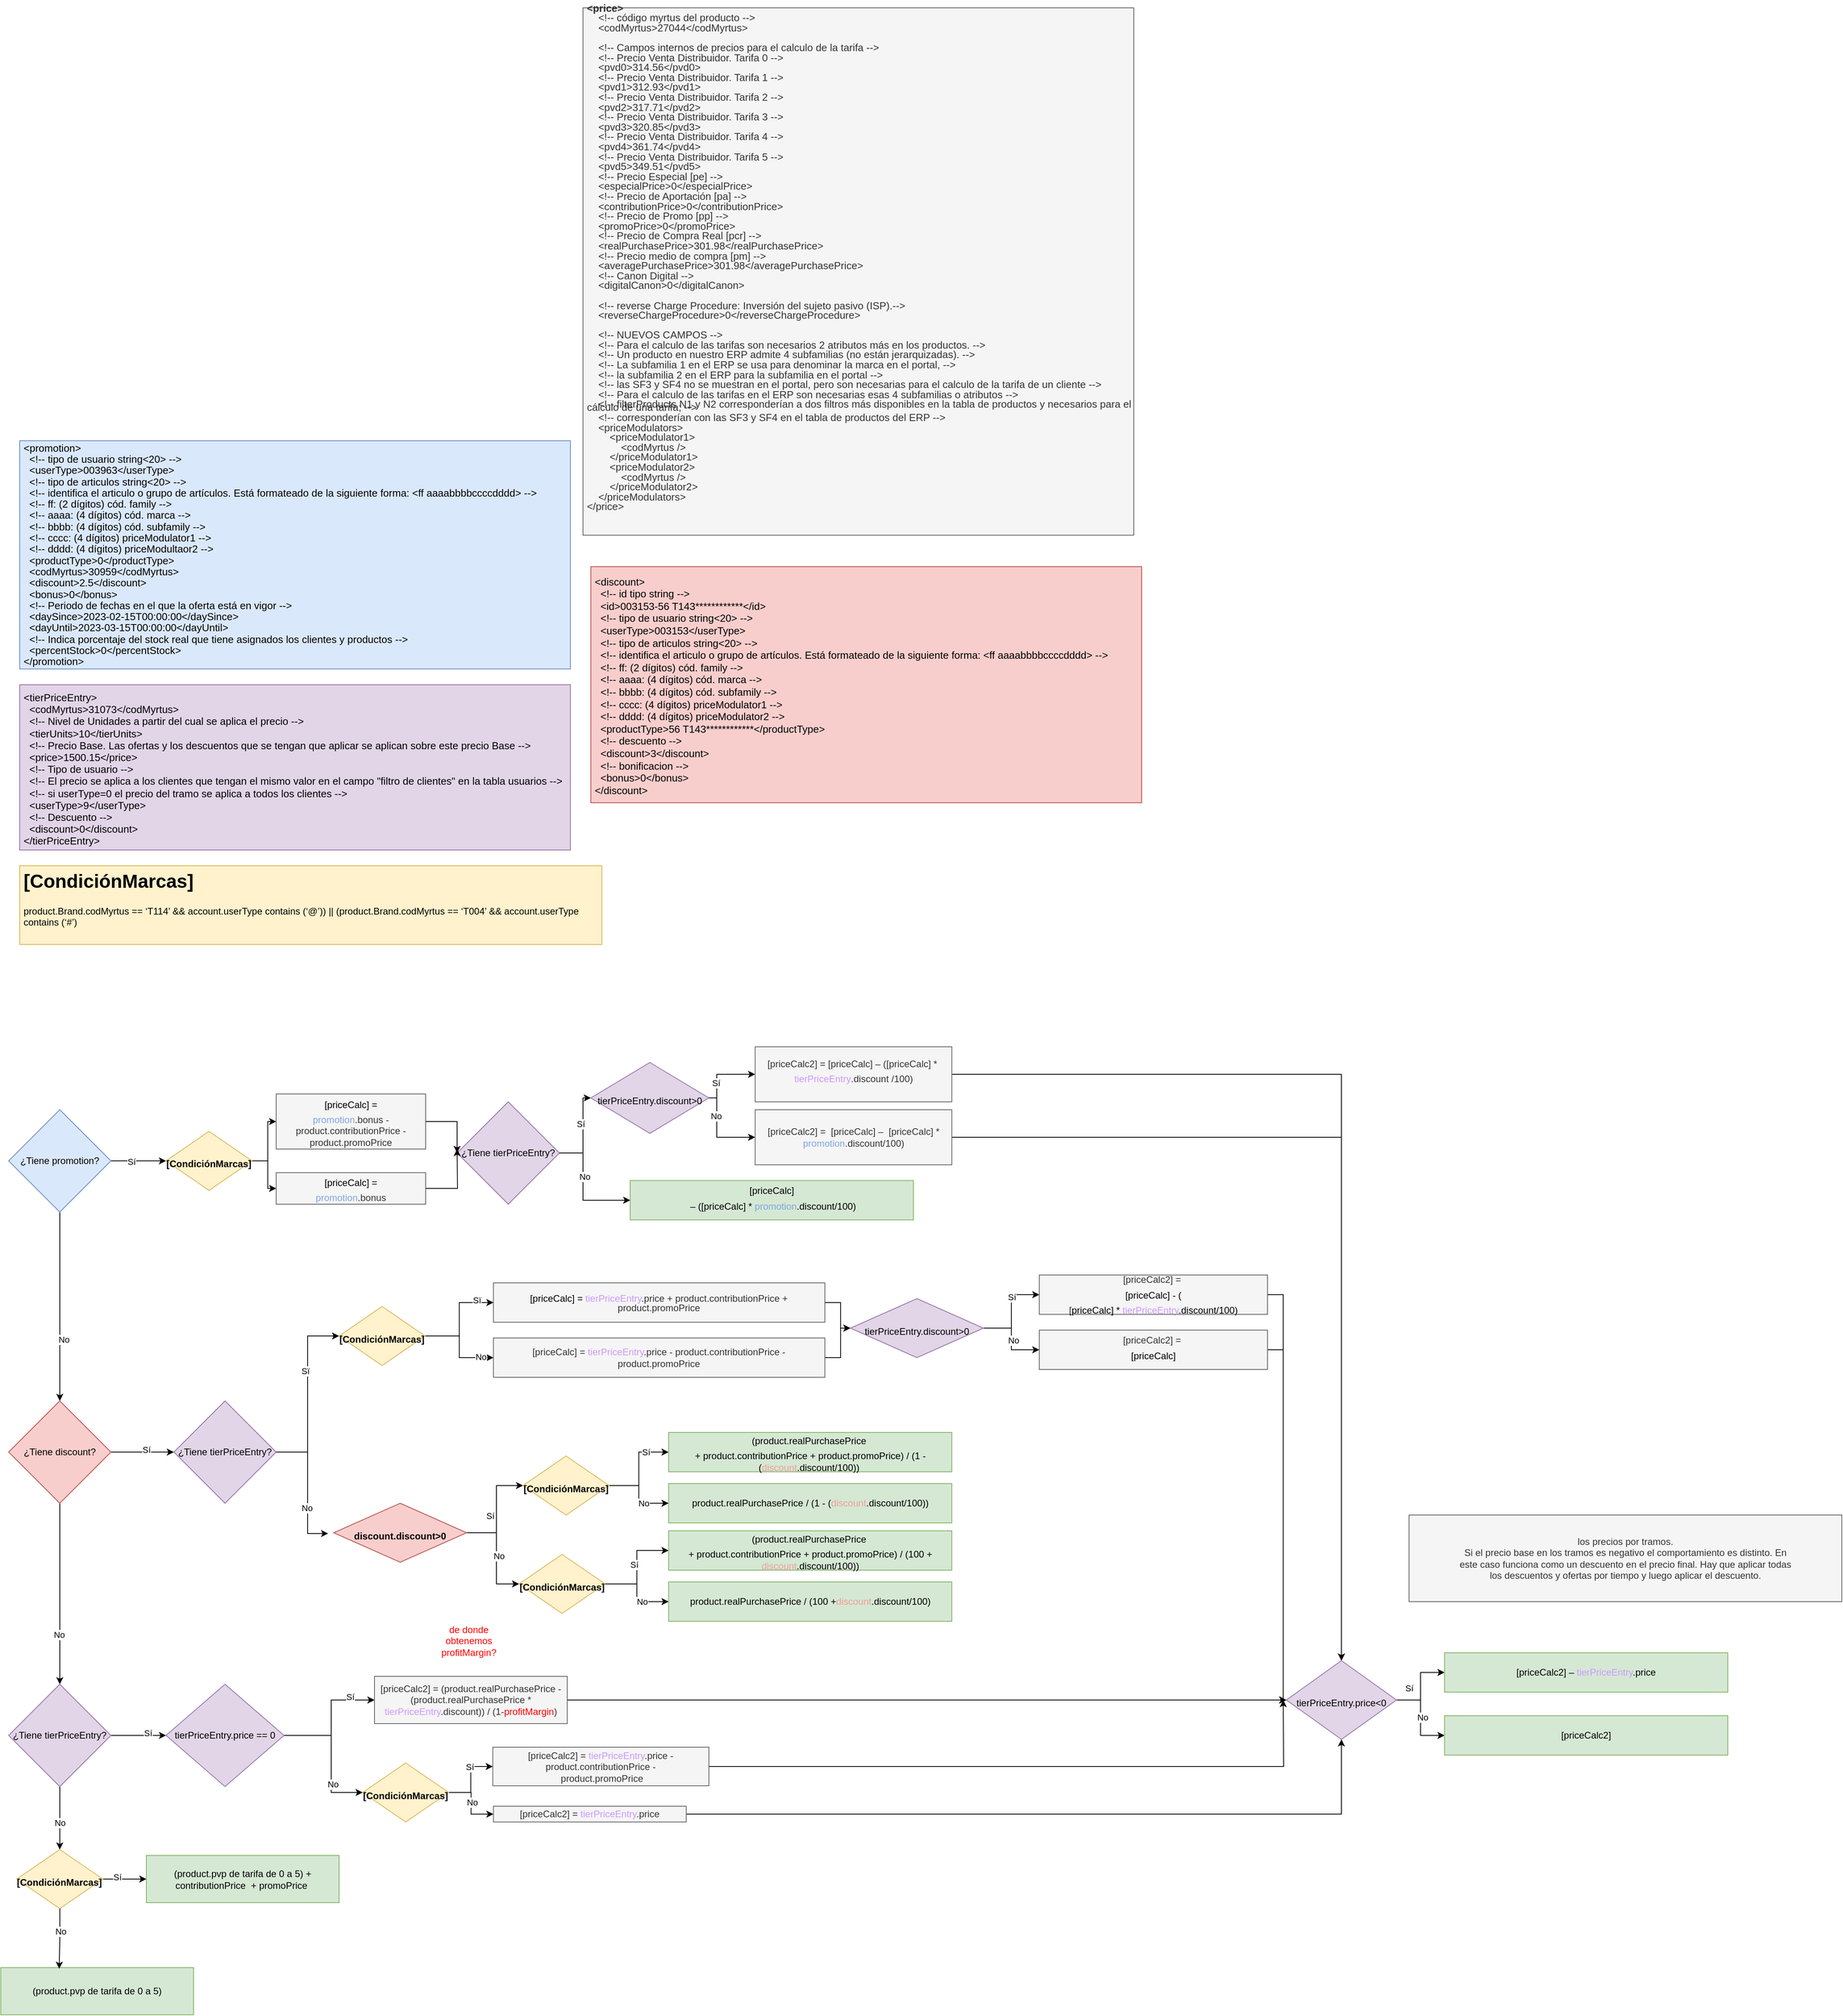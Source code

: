<mxfile version="22.1.9" type="github">
  <diagram name="Página-1" id="PQF2N1dxmj4FgFT-7-pj">
    <mxGraphModel dx="1366" dy="3073" grid="1" gridSize="10" guides="1" tooltips="1" connect="1" arrows="1" fold="1" page="1" pageScale="1" pageWidth="827" pageHeight="1169" math="0" shadow="0">
      <root>
        <mxCell id="0" />
        <mxCell id="1" parent="0" />
        <mxCell id="7oDzX8excqVwqOyNnf67-12" value="[priceCalc]&lt;p style=&quot;line-height: 0%;&quot; class=&quot;MsoNormal&quot;&gt;&amp;nbsp;– ([priceCalc]&amp;nbsp;* &lt;font color=&quot;#7ea6e0&quot;&gt;promotion&lt;/font&gt;.discount/100)&lt;/p&gt;" style="whiteSpace=wrap;html=1;fillColor=#d5e8d4;strokeColor=#82b366;" parent="1" vertex="1">
          <mxGeometry x="820" y="-60" width="360" height="50" as="geometry" />
        </mxCell>
        <mxCell id="7oDzX8excqVwqOyNnf67-49" value="" style="edgeStyle=orthogonalEdgeStyle;rounded=0;orthogonalLoop=1;jettySize=auto;html=1;" parent="1" source="7oDzX8excqVwqOyNnf67-22" target="7oDzX8excqVwqOyNnf67-48" edge="1">
          <mxGeometry relative="1" as="geometry" />
        </mxCell>
        <mxCell id="7oDzX8excqVwqOyNnf67-50" value="No" style="edgeLabel;html=1;align=center;verticalAlign=middle;resizable=0;points=[];" parent="7oDzX8excqVwqOyNnf67-49" vertex="1" connectable="0">
          <mxGeometry x="0.35" y="5" relative="1" as="geometry">
            <mxPoint as="offset" />
          </mxGeometry>
        </mxCell>
        <mxCell id="yF8zC-Vedh16o82l2wIE-107" style="edgeStyle=orthogonalEdgeStyle;rounded=0;orthogonalLoop=1;jettySize=auto;html=1;entryX=0;entryY=0.5;entryDx=0;entryDy=0;" edge="1" parent="1" source="7oDzX8excqVwqOyNnf67-22" target="yF8zC-Vedh16o82l2wIE-98">
          <mxGeometry relative="1" as="geometry" />
        </mxCell>
        <mxCell id="yF8zC-Vedh16o82l2wIE-108" value="Sí" style="edgeLabel;html=1;align=center;verticalAlign=middle;resizable=0;points=[];" vertex="1" connectable="0" parent="yF8zC-Vedh16o82l2wIE-107">
          <mxGeometry x="-0.262" y="-1" relative="1" as="geometry">
            <mxPoint as="offset" />
          </mxGeometry>
        </mxCell>
        <mxCell id="7oDzX8excqVwqOyNnf67-22" value="¿Tiene promotion?" style="rhombus;whiteSpace=wrap;html=1;fillColor=#dae8fc;strokeColor=#6c8ebf;" parent="1" vertex="1">
          <mxGeometry x="30" y="-150" width="130" height="130" as="geometry" />
        </mxCell>
        <mxCell id="yF8zC-Vedh16o82l2wIE-120" style="edgeStyle=orthogonalEdgeStyle;rounded=0;orthogonalLoop=1;jettySize=auto;html=1;exitX=1;exitY=0.5;exitDx=0;exitDy=0;entryX=0;entryY=0.5;entryDx=0;entryDy=0;" edge="1" parent="1" source="7oDzX8excqVwqOyNnf67-28" target="yF8zC-Vedh16o82l2wIE-119">
          <mxGeometry relative="1" as="geometry">
            <Array as="points">
              <mxPoint x="760" y="-95" />
              <mxPoint x="760" y="-165" />
            </Array>
          </mxGeometry>
        </mxCell>
        <mxCell id="yF8zC-Vedh16o82l2wIE-121" value="Sí" style="edgeLabel;html=1;align=center;verticalAlign=middle;resizable=0;points=[];" vertex="1" connectable="0" parent="yF8zC-Vedh16o82l2wIE-120">
          <mxGeometry x="0.215" y="3" relative="1" as="geometry">
            <mxPoint as="offset" />
          </mxGeometry>
        </mxCell>
        <mxCell id="7oDzX8excqVwqOyNnf67-28" value="¿Tiene tierPriceEntry?" style="rhombus;whiteSpace=wrap;html=1;fillColor=#e1d5e7;strokeColor=#9673a6;" parent="1" vertex="1">
          <mxGeometry x="600" y="-160" width="130" height="130" as="geometry" />
        </mxCell>
        <mxCell id="7oDzX8excqVwqOyNnf67-31" value="&lt;h1&gt;[CondiciónMarcas]&lt;/h1&gt;&lt;p&gt;product.Brand.codMyrtus == ‘T114’ &amp;amp;&amp;amp; account.userType contains (‘@’)) || (product.Brand.codMyrtus == ‘T004’ &amp;amp;&amp;amp; account.userType contains (‘#’)&lt;br&gt;&lt;/p&gt;" style="text;html=1;strokeColor=#d6b656;fillColor=#fff2cc;spacing=5;spacingTop=-20;whiteSpace=wrap;overflow=hidden;rounded=0;" parent="1" vertex="1">
          <mxGeometry x="44" y="-460" width="740" height="100" as="geometry" />
        </mxCell>
        <mxCell id="7oDzX8excqVwqOyNnf67-52" value="" style="edgeStyle=orthogonalEdgeStyle;rounded=0;orthogonalLoop=1;jettySize=auto;html=1;entryX=0;entryY=0.5;entryDx=0;entryDy=0;" parent="1" source="7oDzX8excqVwqOyNnf67-48" target="yF8zC-Vedh16o82l2wIE-6" edge="1">
          <mxGeometry relative="1" as="geometry">
            <mxPoint x="230" y="285" as="targetPoint" />
          </mxGeometry>
        </mxCell>
        <mxCell id="7oDzX8excqVwqOyNnf67-56" value="Sí" style="edgeLabel;html=1;align=center;verticalAlign=middle;resizable=0;points=[];" parent="7oDzX8excqVwqOyNnf67-52" vertex="1" connectable="0">
          <mxGeometry x="0.125" y="3" relative="1" as="geometry">
            <mxPoint as="offset" />
          </mxGeometry>
        </mxCell>
        <mxCell id="yF8zC-Vedh16o82l2wIE-65" style="edgeStyle=orthogonalEdgeStyle;rounded=0;orthogonalLoop=1;jettySize=auto;html=1;" edge="1" parent="1" source="7oDzX8excqVwqOyNnf67-48" target="yF8zC-Vedh16o82l2wIE-64">
          <mxGeometry relative="1" as="geometry" />
        </mxCell>
        <mxCell id="yF8zC-Vedh16o82l2wIE-66" value="No" style="edgeLabel;html=1;align=center;verticalAlign=middle;resizable=0;points=[];" vertex="1" connectable="0" parent="yF8zC-Vedh16o82l2wIE-65">
          <mxGeometry x="0.45" y="-1" relative="1" as="geometry">
            <mxPoint as="offset" />
          </mxGeometry>
        </mxCell>
        <mxCell id="7oDzX8excqVwqOyNnf67-48" value="¿Tiene discount?" style="rhombus;whiteSpace=wrap;html=1;fillColor=#f8cecc;strokeColor=#b85450;" parent="1" vertex="1">
          <mxGeometry x="30" y="220" width="130" height="130" as="geometry" />
        </mxCell>
        <mxCell id="7oDzX8excqVwqOyNnf67-53" value="(product.pvp de tarifa de 0 a 5) + contributionPrice&amp;nbsp; + promoPrice&amp;nbsp;" style="whiteSpace=wrap;html=1;fillColor=#d5e8d4;strokeColor=#82b366;" parent="1" vertex="1">
          <mxGeometry x="205" y="797.5" width="245" height="60" as="geometry" />
        </mxCell>
        <mxCell id="yF8zC-Vedh16o82l2wIE-1" value="&lt;h1 style=&quot;line-height: 50%; font-size: 13px;&quot;&gt;&lt;font style=&quot;font-size: 13px;&quot;&gt;&lt;br&gt;&lt;/font&gt;&lt;/h1&gt;&lt;div style=&quot;line-height: 50%; font-size: 13px;&quot;&gt;&lt;font style=&quot;font-size: 13px;&quot;&gt;&amp;lt;tierPriceEntry&amp;gt;&lt;/font&gt;&lt;/div&gt;&lt;h1 style=&quot;line-height: 50%; font-size: 13px;&quot;&gt;&lt;span style=&quot;font-weight: 400;&quot;&gt;&lt;font style=&quot;font-size: 13px;&quot;&gt;&amp;nbsp; &amp;lt;codMyrtus&amp;gt;31073&amp;lt;/codMyrtus&amp;gt;&lt;/font&gt;&lt;/span&gt;&lt;/h1&gt;&lt;h1 style=&quot;line-height: 50%; font-size: 13px;&quot;&gt;&lt;span style=&quot;font-weight: 400;&quot;&gt;&lt;font style=&quot;font-size: 13px;&quot;&gt;&amp;nbsp; &amp;lt;!-- Nivel de Unidades a partir del cual se aplica el precio --&amp;gt;&lt;/font&gt;&lt;/span&gt;&lt;/h1&gt;&lt;h1 style=&quot;line-height: 50%; font-size: 13px;&quot;&gt;&lt;span style=&quot;font-weight: 400;&quot;&gt;&lt;font style=&quot;font-size: 13px;&quot;&gt;&amp;nbsp; &amp;lt;tierUnits&amp;gt;10&amp;lt;/tierUnits&amp;gt;&lt;/font&gt;&lt;/span&gt;&lt;/h1&gt;&lt;h1 style=&quot;line-height: 50%; font-size: 13px;&quot;&gt;&lt;span style=&quot;font-weight: 400;&quot;&gt;&lt;font style=&quot;font-size: 13px;&quot;&gt;&amp;nbsp; &amp;lt;!-- Precio Base. Las ofertas y los descuentos que se tengan que aplicar se aplican sobre este precio Base --&amp;gt;&lt;/font&gt;&lt;/span&gt;&lt;/h1&gt;&lt;h1 style=&quot;line-height: 50%; font-size: 13px;&quot;&gt;&lt;span style=&quot;font-weight: 400;&quot;&gt;&lt;font style=&quot;font-size: 13px;&quot;&gt;&amp;nbsp; &amp;lt;price&amp;gt;1500.15&amp;lt;/price&amp;gt;&lt;/font&gt;&lt;/span&gt;&lt;/h1&gt;&lt;h1 style=&quot;line-height: 50%; font-size: 13px;&quot;&gt;&lt;span style=&quot;font-weight: 400;&quot;&gt;&lt;font style=&quot;font-size: 13px;&quot;&gt;&amp;nbsp; &amp;lt;!-- Tipo de usuario --&amp;gt;&lt;/font&gt;&lt;/span&gt;&lt;/h1&gt;&lt;h1 style=&quot;line-height: 50%; font-size: 13px;&quot;&gt;&lt;span style=&quot;font-weight: 400;&quot;&gt;&lt;font style=&quot;font-size: 13px;&quot;&gt;&amp;nbsp; &amp;lt;!-- El precio se aplica a los clientes que tengan el mismo valor en el campo &quot;filtro de clientes&quot; en la tabla usuarios --&amp;gt;&lt;/font&gt;&lt;/span&gt;&lt;/h1&gt;&lt;h1 style=&quot;line-height: 50%; font-size: 13px;&quot;&gt;&lt;span style=&quot;font-weight: 400;&quot;&gt;&lt;font style=&quot;font-size: 13px;&quot;&gt;&amp;nbsp; &amp;lt;!-- si userType=0 el precio del tramo se aplica a todos los clientes --&amp;gt;&lt;/font&gt;&lt;/span&gt;&lt;/h1&gt;&lt;h1 style=&quot;line-height: 50%; font-size: 13px;&quot;&gt;&lt;span style=&quot;font-weight: 400;&quot;&gt;&lt;font style=&quot;font-size: 13px;&quot;&gt;&amp;nbsp; &amp;lt;userType&amp;gt;9&amp;lt;/userType&amp;gt;&lt;/font&gt;&lt;/span&gt;&lt;/h1&gt;&lt;h1 style=&quot;line-height: 50%; font-size: 13px;&quot;&gt;&lt;span style=&quot;font-weight: 400;&quot;&gt;&lt;font style=&quot;font-size: 13px;&quot;&gt;&amp;nbsp; &amp;lt;!-- Descuento --&amp;gt;&lt;/font&gt;&lt;/span&gt;&lt;/h1&gt;&lt;h1 style=&quot;line-height: 50%; font-size: 13px;&quot;&gt;&lt;span style=&quot;font-weight: 400;&quot;&gt;&lt;font style=&quot;font-size: 13px;&quot;&gt;&amp;nbsp; &amp;lt;discount&amp;gt;0&amp;lt;/discount&amp;gt;&lt;/font&gt;&lt;/span&gt;&lt;/h1&gt;&lt;h1 style=&quot;line-height: 50%; font-size: 13px;&quot;&gt;&lt;span style=&quot;font-weight: 400;&quot;&gt;&lt;font style=&quot;font-size: 13px;&quot;&gt;&amp;lt;/tierPriceEntry&amp;gt;&lt;/font&gt;&lt;/span&gt;&lt;/h1&gt;&lt;div style=&quot;line-height: 50%; font-size: 13px;&quot;&gt;&lt;br&gt;&lt;/div&gt;" style="text;html=1;strokeColor=#9673a6;fillColor=#e1d5e7;spacing=5;spacingTop=-20;whiteSpace=wrap;overflow=hidden;rounded=0;" vertex="1" parent="1">
          <mxGeometry x="44" y="-690" width="700" height="210" as="geometry" />
        </mxCell>
        <mxCell id="yF8zC-Vedh16o82l2wIE-2" value="&lt;h1 style=&quot;font-size: 13px; line-height: 10%;&quot;&gt;&lt;span style=&quot;background-color: initial; font-weight: normal;&quot;&gt;&lt;br&gt;&lt;/span&gt;&lt;/h1&gt;&lt;h1 style=&quot;font-size: 13px; line-height: 10%;&quot;&gt;&lt;span style=&quot;background-color: initial; font-weight: normal;&quot;&gt;&amp;lt;promotion&amp;gt;&lt;/span&gt;&lt;br&gt;&lt;/h1&gt;&lt;p style=&quot;font-size: 13px; line-height: 10%;&quot;&gt;&lt;font style=&quot;font-size: 13px;&quot;&gt;&amp;nbsp; &amp;lt;!-- tipo de usuario string&amp;lt;20&amp;gt; --&amp;gt;&lt;/font&gt;&lt;/p&gt;&lt;p style=&quot;font-size: 13px; line-height: 10%;&quot;&gt;&lt;font style=&quot;font-size: 13px;&quot;&gt;&amp;nbsp; &amp;lt;userType&amp;gt;003963&amp;lt;/userType&amp;gt;&lt;/font&gt;&lt;/p&gt;&lt;p style=&quot;font-size: 13px; line-height: 10%;&quot;&gt;&lt;font style=&quot;font-size: 13px;&quot;&gt;&amp;nbsp; &amp;lt;!-- tipo de articulos string&amp;lt;20&amp;gt; --&amp;gt;&lt;/font&gt;&lt;/p&gt;&lt;p style=&quot;font-size: 13px; line-height: 10%;&quot;&gt;&lt;font style=&quot;font-size: 13px;&quot;&gt;&amp;nbsp; &amp;lt;!-- identifica el articulo o grupo de artículos. Está formateado de la siguiente forma: &amp;lt;ff aaaabbbbccccdddd&amp;gt; --&amp;gt;&lt;/font&gt;&lt;/p&gt;&lt;p style=&quot;font-size: 13px; line-height: 10%;&quot;&gt;&lt;font style=&quot;font-size: 13px;&quot;&gt;&amp;nbsp; &amp;lt;!-- ff: (2 dígitos) cód. family --&amp;gt;&lt;/font&gt;&lt;/p&gt;&lt;p style=&quot;font-size: 13px; line-height: 10%;&quot;&gt;&lt;font style=&quot;font-size: 13px;&quot;&gt;&amp;nbsp; &amp;lt;!-- aaaa: (4 dígitos) cód. marca --&amp;gt;&lt;/font&gt;&lt;/p&gt;&lt;p style=&quot;font-size: 13px; line-height: 10%;&quot;&gt;&lt;font style=&quot;font-size: 13px;&quot;&gt;&amp;nbsp; &amp;lt;!-- bbbb: (4 dígitos) cód. subfamily --&amp;gt;&lt;/font&gt;&lt;/p&gt;&lt;p style=&quot;font-size: 13px; line-height: 10%;&quot;&gt;&lt;font style=&quot;font-size: 13px;&quot;&gt;&amp;nbsp; &amp;lt;!-- cccc: (4 dígitos) priceModulator1 --&amp;gt;&lt;/font&gt;&lt;/p&gt;&lt;p style=&quot;font-size: 13px; line-height: 10%;&quot;&gt;&lt;font style=&quot;font-size: 13px;&quot;&gt;&amp;nbsp; &amp;lt;!-- dddd: (4 dígitos) priceModultaor2 --&amp;gt;&lt;/font&gt;&lt;/p&gt;&lt;p style=&quot;font-size: 13px; line-height: 10%;&quot;&gt;&lt;font style=&quot;font-size: 13px;&quot;&gt;&amp;nbsp; &amp;lt;productType&amp;gt;0&amp;lt;/productType&amp;gt;&lt;/font&gt;&lt;/p&gt;&lt;p style=&quot;font-size: 13px; line-height: 10%;&quot;&gt;&lt;font style=&quot;font-size: 13px;&quot;&gt;&amp;nbsp; &amp;lt;codMyrtus&amp;gt;30959&amp;lt;/codMyrtus&amp;gt;&lt;/font&gt;&lt;/p&gt;&lt;p style=&quot;font-size: 13px; line-height: 10%;&quot;&gt;&lt;font style=&quot;font-size: 13px;&quot;&gt;&amp;nbsp; &amp;lt;discount&amp;gt;2.5&amp;lt;/discount&amp;gt;&lt;/font&gt;&lt;/p&gt;&lt;p style=&quot;font-size: 13px; line-height: 10%;&quot;&gt;&lt;font style=&quot;font-size: 13px;&quot;&gt;&amp;nbsp; &amp;lt;bonus&amp;gt;0&amp;lt;/bonus&amp;gt;&lt;/font&gt;&lt;/p&gt;&lt;p style=&quot;font-size: 13px; line-height: 10%;&quot;&gt;&lt;font style=&quot;font-size: 13px;&quot;&gt;&amp;nbsp; &amp;lt;!-- Periodo de fechas en el que la oferta está en vigor --&amp;gt;&lt;/font&gt;&lt;/p&gt;&lt;p style=&quot;font-size: 13px; line-height: 10%;&quot;&gt;&lt;font style=&quot;font-size: 13px;&quot;&gt;&amp;nbsp; &amp;lt;daySince&amp;gt;2023-02-15T00:00:00&amp;lt;/daySince&amp;gt;&lt;/font&gt;&lt;/p&gt;&lt;p style=&quot;font-size: 13px; line-height: 10%;&quot;&gt;&lt;font style=&quot;font-size: 13px;&quot;&gt;&amp;nbsp; &amp;lt;dayUntil&amp;gt;2023-03-15T00:00:00&amp;lt;/dayUntil&amp;gt;&lt;/font&gt;&lt;/p&gt;&lt;p style=&quot;font-size: 13px; line-height: 10%;&quot;&gt;&lt;font style=&quot;font-size: 13px;&quot;&gt;&amp;nbsp; &amp;lt;!-- Indica porcentaje del stock real que tiene asignados los clientes y productos --&amp;gt;&lt;/font&gt;&lt;/p&gt;&lt;p style=&quot;font-size: 13px; line-height: 10%;&quot;&gt;&lt;font style=&quot;font-size: 13px;&quot;&gt;&amp;nbsp; &amp;lt;percentStock&amp;gt;0&amp;lt;/percentStock&amp;gt;&lt;/font&gt;&lt;/p&gt;&lt;p style=&quot;font-size: 13px; line-height: 10%;&quot;&gt;&lt;font style=&quot;font-size: 13px;&quot;&gt;&amp;lt;/promotion&amp;gt;&lt;/font&gt;&lt;/p&gt;&lt;div style=&quot;font-size: 13px; line-height: 10%;&quot;&gt;&lt;br&gt;&lt;/div&gt;" style="text;html=1;strokeColor=#6c8ebf;fillColor=#dae8fc;spacing=5;spacingTop=-20;whiteSpace=wrap;overflow=hidden;rounded=0;" vertex="1" parent="1">
          <mxGeometry x="44" y="-1000" width="700" height="290" as="geometry" />
        </mxCell>
        <mxCell id="yF8zC-Vedh16o82l2wIE-3" value="&lt;h1 style=&quot;line-height: 20%; font-size: 13px;&quot;&gt;&lt;p class=&quot;MsoNormal&quot;&gt;&lt;span style=&quot;font-weight: normal;&quot;&gt;&lt;br&gt;&lt;/span&gt;&lt;/p&gt;&lt;p class=&quot;MsoNormal&quot;&gt;&lt;span style=&quot;font-weight: normal;&quot;&gt;&amp;lt;discount&amp;gt;&lt;/span&gt;&lt;/p&gt;&lt;p class=&quot;MsoNormal&quot;&gt;&lt;span style=&quot;font-weight: normal;&quot;&gt;&amp;nbsp; &amp;lt;!-- id tipo string --&amp;gt;&lt;/span&gt;&lt;/p&gt;&lt;p class=&quot;MsoNormal&quot;&gt;&lt;span style=&quot;font-weight: normal;&quot;&gt;&amp;nbsp; &amp;lt;id&amp;gt;003153-56 T143************&amp;lt;/id&amp;gt;&lt;/span&gt;&lt;/p&gt;&lt;p class=&quot;MsoNormal&quot;&gt;&lt;span style=&quot;font-weight: normal;&quot;&gt;&amp;nbsp; &amp;lt;!-- tipo de usuario string&amp;lt;20&amp;gt; --&amp;gt;&lt;/span&gt;&lt;/p&gt;&lt;p class=&quot;MsoNormal&quot;&gt;&lt;span style=&quot;font-weight: normal;&quot;&gt;&amp;nbsp; &amp;lt;userType&amp;gt;003153&amp;lt;/userType&amp;gt;&lt;/span&gt;&lt;/p&gt;&lt;p class=&quot;MsoNormal&quot;&gt;&lt;span style=&quot;font-weight: normal;&quot;&gt;&amp;nbsp; &amp;lt;!-- tipo de articulos string&amp;lt;20&amp;gt; --&amp;gt;&lt;/span&gt;&lt;/p&gt;&lt;p class=&quot;MsoNormal&quot;&gt;&lt;span style=&quot;font-weight: normal;&quot;&gt;&amp;nbsp; &amp;lt;!-- identifica el articulo o grupo de artículos. Está formateado de la siguiente forma: &amp;lt;ff aaaabbbbccccdddd&amp;gt; --&amp;gt;&lt;/span&gt;&lt;/p&gt;&lt;p class=&quot;MsoNormal&quot;&gt;&lt;span style=&quot;font-weight: normal;&quot;&gt;&amp;nbsp; &amp;lt;!-- ff: (2 dígitos) cód. family --&amp;gt;&lt;/span&gt;&lt;/p&gt;&lt;p class=&quot;MsoNormal&quot;&gt;&lt;span style=&quot;font-weight: normal;&quot;&gt;&amp;nbsp; &amp;lt;!-- aaaa: (4 dígitos) cód. marca --&amp;gt;&lt;/span&gt;&lt;/p&gt;&lt;p class=&quot;MsoNormal&quot;&gt;&lt;span style=&quot;font-weight: normal;&quot;&gt;&amp;nbsp; &amp;lt;!-- bbbb: (4 dígitos) cód. subfamily --&amp;gt;&lt;/span&gt;&lt;/p&gt;&lt;p class=&quot;MsoNormal&quot;&gt;&lt;span style=&quot;font-weight: normal;&quot;&gt;&amp;nbsp; &amp;lt;!-- cccc: (4 dígitos) priceModulator1 --&amp;gt;&lt;/span&gt;&lt;/p&gt;&lt;p class=&quot;MsoNormal&quot;&gt;&lt;span style=&quot;font-weight: normal;&quot;&gt;&amp;nbsp; &amp;lt;!-- dddd: (4 dígitos) priceModulator2 --&amp;gt;&lt;/span&gt;&lt;/p&gt;&lt;p class=&quot;MsoNormal&quot;&gt;&lt;span style=&quot;font-weight: normal;&quot;&gt;&amp;nbsp; &amp;lt;productType&amp;gt;56 T143************&amp;lt;/productType&amp;gt;&lt;/span&gt;&lt;/p&gt;&lt;p class=&quot;MsoNormal&quot;&gt;&lt;span style=&quot;font-weight: normal;&quot;&gt;&amp;nbsp; &amp;lt;!-- descuento --&amp;gt;&lt;/span&gt;&lt;/p&gt;&lt;p class=&quot;MsoNormal&quot;&gt;&lt;span style=&quot;font-weight: normal;&quot;&gt;&amp;nbsp; &amp;lt;discount&amp;gt;3&amp;lt;/discount&amp;gt;&lt;/span&gt;&lt;/p&gt;&lt;p class=&quot;MsoNormal&quot;&gt;&lt;span style=&quot;font-weight: normal;&quot;&gt;&amp;nbsp; &amp;lt;!-- bonificacion --&amp;gt;&lt;/span&gt;&lt;/p&gt;&lt;p class=&quot;MsoNormal&quot;&gt;&lt;span style=&quot;font-weight: normal;&quot;&gt;&amp;nbsp; &amp;lt;bonus&amp;gt;0&amp;lt;/bonus&amp;gt;&lt;/span&gt;&lt;/p&gt;&lt;p class=&quot;MsoNormal&quot;&gt;&lt;span style=&quot;font-weight: normal;&quot;&gt;&amp;lt;/discount&amp;gt;&lt;/span&gt;&lt;/p&gt;&lt;div&gt;&lt;br&gt;&lt;/div&gt;&lt;/h1&gt;" style="text;html=1;strokeColor=#b85450;fillColor=#f8cecc;spacing=5;spacingTop=-20;whiteSpace=wrap;overflow=hidden;rounded=0;" vertex="1" parent="1">
          <mxGeometry x="770" y="-840" width="700" height="300" as="geometry" />
        </mxCell>
        <mxCell id="yF8zC-Vedh16o82l2wIE-44" style="edgeStyle=orthogonalEdgeStyle;rounded=0;orthogonalLoop=1;jettySize=auto;html=1;entryX=0;entryY=0.5;entryDx=0;entryDy=0;" edge="1" parent="1" source="yF8zC-Vedh16o82l2wIE-6" target="yF8zC-Vedh16o82l2wIE-46">
          <mxGeometry relative="1" as="geometry">
            <mxPoint x="443.16" y="157.5" as="targetPoint" />
          </mxGeometry>
        </mxCell>
        <mxCell id="yF8zC-Vedh16o82l2wIE-45" value="Sï" style="edgeLabel;html=1;align=center;verticalAlign=middle;resizable=0;points=[];" vertex="1" connectable="0" parent="yF8zC-Vedh16o82l2wIE-44">
          <mxGeometry x="0.262" y="3" relative="1" as="geometry">
            <mxPoint as="offset" />
          </mxGeometry>
        </mxCell>
        <mxCell id="yF8zC-Vedh16o82l2wIE-6" value="¿Tiene tierPriceEntry?" style="rhombus;whiteSpace=wrap;html=1;fillColor=#e1d5e7;strokeColor=#9673a6;" vertex="1" parent="1">
          <mxGeometry x="240" y="220" width="130" height="130" as="geometry" />
        </mxCell>
        <mxCell id="yF8zC-Vedh16o82l2wIE-9" value="product.realPurchasePrice / (1 - (&lt;font color=&quot;#f19c99&quot;&gt;discount&lt;/font&gt;.discount/100))" style="whiteSpace=wrap;html=1;fillColor=#d5e8d4;strokeColor=#82b366;" vertex="1" parent="1">
          <mxGeometry x="868.8" y="325" width="360" height="50" as="geometry" />
        </mxCell>
        <mxCell id="yF8zC-Vedh16o82l2wIE-16" style="edgeStyle=orthogonalEdgeStyle;rounded=0;orthogonalLoop=1;jettySize=auto;html=1;entryX=0;entryY=0.5;entryDx=0;entryDy=0;" edge="1" parent="1" source="yF8zC-Vedh16o82l2wIE-13" target="yF8zC-Vedh16o82l2wIE-17">
          <mxGeometry relative="1" as="geometry">
            <mxPoint x="658.8" y="335" as="targetPoint" />
            <Array as="points">
              <mxPoint x="650" y="388" />
              <mxPoint x="650" y="328" />
            </Array>
          </mxGeometry>
        </mxCell>
        <mxCell id="yF8zC-Vedh16o82l2wIE-26" value="Sí&lt;br&gt;" style="edgeLabel;html=1;align=center;verticalAlign=middle;resizable=0;points=[];" vertex="1" connectable="0" parent="yF8zC-Vedh16o82l2wIE-16">
          <mxGeometry x="-0.488" relative="1" as="geometry">
            <mxPoint x="-4" y="-22" as="offset" />
          </mxGeometry>
        </mxCell>
        <mxCell id="yF8zC-Vedh16o82l2wIE-28" style="edgeStyle=orthogonalEdgeStyle;rounded=0;orthogonalLoop=1;jettySize=auto;html=1;exitX=1;exitY=0.5;exitDx=0;exitDy=0;entryX=0;entryY=0.5;entryDx=0;entryDy=0;" edge="1" parent="1" source="yF8zC-Vedh16o82l2wIE-13" target="yF8zC-Vedh16o82l2wIE-27">
          <mxGeometry relative="1" as="geometry">
            <Array as="points">
              <mxPoint x="650" y="388" />
              <mxPoint x="650" y="453" />
            </Array>
          </mxGeometry>
        </mxCell>
        <mxCell id="yF8zC-Vedh16o82l2wIE-29" value="No" style="edgeLabel;html=1;align=center;verticalAlign=middle;resizable=0;points=[];" vertex="1" connectable="0" parent="yF8zC-Vedh16o82l2wIE-28">
          <mxGeometry x="0.016" y="3" relative="1" as="geometry">
            <mxPoint as="offset" />
          </mxGeometry>
        </mxCell>
        <mxCell id="yF8zC-Vedh16o82l2wIE-13" value="&lt;h1 style=&quot;border-color: var(--border-color); text-align: left;&quot;&gt;&lt;font style=&quot;font-size: 12px;&quot;&gt;discount.discount&amp;gt;0&lt;/font&gt;&lt;/h1&gt;" style="rhombus;whiteSpace=wrap;html=1;fillColor=#f8cecc;strokeColor=#b85450;" vertex="1" parent="1">
          <mxGeometry x="443.16" y="350" width="168.93" height="75" as="geometry" />
        </mxCell>
        <mxCell id="yF8zC-Vedh16o82l2wIE-14" style="edgeStyle=orthogonalEdgeStyle;rounded=0;orthogonalLoop=1;jettySize=auto;html=1;entryX=-0.042;entryY=0.513;entryDx=0;entryDy=0;entryPerimeter=0;" edge="1" parent="1" source="yF8zC-Vedh16o82l2wIE-6" target="yF8zC-Vedh16o82l2wIE-13">
          <mxGeometry relative="1" as="geometry">
            <Array as="points">
              <mxPoint x="410" y="285" />
              <mxPoint x="410" y="389" />
            </Array>
          </mxGeometry>
        </mxCell>
        <mxCell id="yF8zC-Vedh16o82l2wIE-15" value="No" style="edgeLabel;html=1;align=center;verticalAlign=middle;resizable=0;points=[];" vertex="1" connectable="0" parent="yF8zC-Vedh16o82l2wIE-14">
          <mxGeometry x="0.311" y="-1" relative="1" as="geometry">
            <mxPoint as="offset" />
          </mxGeometry>
        </mxCell>
        <mxCell id="yF8zC-Vedh16o82l2wIE-19" style="edgeStyle=orthogonalEdgeStyle;rounded=0;orthogonalLoop=1;jettySize=auto;html=1;entryX=0;entryY=0.5;entryDx=0;entryDy=0;" edge="1" parent="1" source="yF8zC-Vedh16o82l2wIE-17" target="yF8zC-Vedh16o82l2wIE-9">
          <mxGeometry relative="1" as="geometry" />
        </mxCell>
        <mxCell id="yF8zC-Vedh16o82l2wIE-23" value="No" style="edgeLabel;html=1;align=center;verticalAlign=middle;resizable=0;points=[];" vertex="1" connectable="0" parent="yF8zC-Vedh16o82l2wIE-19">
          <mxGeometry x="0.348" relative="1" as="geometry">
            <mxPoint as="offset" />
          </mxGeometry>
        </mxCell>
        <mxCell id="yF8zC-Vedh16o82l2wIE-21" style="edgeStyle=orthogonalEdgeStyle;rounded=0;orthogonalLoop=1;jettySize=auto;html=1;entryX=0;entryY=0.5;entryDx=0;entryDy=0;" edge="1" parent="1" source="yF8zC-Vedh16o82l2wIE-17" target="yF8zC-Vedh16o82l2wIE-20">
          <mxGeometry relative="1" as="geometry" />
        </mxCell>
        <mxCell id="yF8zC-Vedh16o82l2wIE-22" value="Sí" style="edgeLabel;html=1;align=center;verticalAlign=middle;resizable=0;points=[];" vertex="1" connectable="0" parent="yF8zC-Vedh16o82l2wIE-21">
          <mxGeometry x="0.509" relative="1" as="geometry">
            <mxPoint as="offset" />
          </mxGeometry>
        </mxCell>
        <mxCell id="yF8zC-Vedh16o82l2wIE-17" value="&lt;h1 style=&quot;border-color: var(--border-color); text-align: left;&quot;&gt;&lt;font style=&quot;font-size: 12px;&quot;&gt;[CondiciónMarcas]&lt;/font&gt;&lt;/h1&gt;" style="rhombus;whiteSpace=wrap;html=1;fillColor=#fff2cc;strokeColor=#d6b656;" vertex="1" parent="1">
          <mxGeometry x="683.8" y="290" width="109.29" height="75" as="geometry" />
        </mxCell>
        <mxCell id="yF8zC-Vedh16o82l2wIE-20" value="&lt;p style=&quot;line-height: 0%;&quot; class=&quot;MsoNormal&quot;&gt;&lt;font face=&quot;Helvetica&quot;&gt;(product.realPurchasePrice&amp;nbsp;&lt;/font&gt;&lt;/p&gt;+ product.contributionPrice + product.promoPrice&lt;span style=&quot;background-color: initial;&quot;&gt;) / (1 - (&lt;font color=&quot;#f19c99&quot;&gt;discount&lt;/font&gt;.discount/100))&amp;nbsp;&lt;/span&gt;" style="whiteSpace=wrap;html=1;fillColor=#d5e8d4;strokeColor=#82b366;" vertex="1" parent="1">
          <mxGeometry x="868.8" y="260" width="360" height="50" as="geometry" />
        </mxCell>
        <mxCell id="yF8zC-Vedh16o82l2wIE-24" value="&lt;h1 style=&quot;line-height: 30%; font-size: 13px;&quot;&gt;&lt;font style=&quot;font-size: 13px;&quot;&gt;&amp;lt;price&amp;gt;&lt;/font&gt;&lt;/h1&gt;&lt;h1 style=&quot;line-height: 30%; font-size: 13px;&quot;&gt;&lt;span style=&quot;font-weight: 400;&quot;&gt;&lt;font style=&quot;font-size: 13px;&quot;&gt;&amp;nbsp; &amp;nbsp; &amp;lt;!-- código myrtus del producto --&amp;gt;&lt;/font&gt;&lt;/span&gt;&lt;/h1&gt;&lt;h1 style=&quot;line-height: 30%; font-size: 13px;&quot;&gt;&lt;span style=&quot;font-weight: 400;&quot;&gt;&lt;font style=&quot;font-size: 13px;&quot;&gt;&amp;nbsp; &amp;nbsp; &amp;lt;codMyrtus&amp;gt;27044&amp;lt;/codMyrtus&amp;gt;&lt;/font&gt;&lt;/span&gt;&lt;/h1&gt;&lt;h1 style=&quot;line-height: 30%; font-size: 13px;&quot;&gt;&lt;span style=&quot;font-weight: 400;&quot;&gt;&lt;font style=&quot;font-size: 13px;&quot;&gt;&lt;br&gt;&lt;/font&gt;&lt;/span&gt;&lt;/h1&gt;&lt;h1 style=&quot;line-height: 30%; font-size: 13px;&quot;&gt;&lt;span style=&quot;font-weight: 400;&quot;&gt;&lt;font style=&quot;font-size: 13px;&quot;&gt;&amp;nbsp; &amp;nbsp; &amp;lt;!-- Campos internos de precios para el calculo de la tarifa --&amp;gt;&lt;/font&gt;&lt;/span&gt;&lt;/h1&gt;&lt;h1 style=&quot;line-height: 30%; font-size: 13px;&quot;&gt;&lt;span style=&quot;font-weight: 400;&quot;&gt;&lt;font style=&quot;font-size: 13px;&quot;&gt;&amp;nbsp; &amp;nbsp; &amp;lt;!-- Precio Venta Distribuidor. Tarifa 0 --&amp;gt;&lt;/font&gt;&lt;/span&gt;&lt;/h1&gt;&lt;h1 style=&quot;line-height: 30%; font-size: 13px;&quot;&gt;&lt;span style=&quot;font-weight: 400;&quot;&gt;&lt;font style=&quot;font-size: 13px;&quot;&gt;&amp;nbsp; &amp;nbsp; &amp;lt;pvd0&amp;gt;314.56&amp;lt;/pvd0&amp;gt;&lt;/font&gt;&lt;/span&gt;&lt;/h1&gt;&lt;h1 style=&quot;line-height: 30%; font-size: 13px;&quot;&gt;&lt;span style=&quot;font-weight: 400;&quot;&gt;&lt;font style=&quot;font-size: 13px;&quot;&gt;&amp;nbsp; &amp;nbsp; &amp;lt;!-- Precio Venta Distribuidor. Tarifa 1 --&amp;gt;&lt;/font&gt;&lt;/span&gt;&lt;/h1&gt;&lt;h1 style=&quot;line-height: 30%; font-size: 13px;&quot;&gt;&lt;span style=&quot;font-weight: 400;&quot;&gt;&lt;font style=&quot;font-size: 13px;&quot;&gt;&amp;nbsp; &amp;nbsp; &amp;lt;pvd1&amp;gt;312.93&amp;lt;/pvd1&amp;gt;&lt;/font&gt;&lt;/span&gt;&lt;/h1&gt;&lt;h1 style=&quot;line-height: 30%; font-size: 13px;&quot;&gt;&lt;span style=&quot;font-weight: 400;&quot;&gt;&lt;font style=&quot;font-size: 13px;&quot;&gt;&amp;nbsp; &amp;nbsp; &amp;lt;!-- Precio Venta Distribuidor. Tarifa 2 --&amp;gt;&lt;/font&gt;&lt;/span&gt;&lt;/h1&gt;&lt;h1 style=&quot;line-height: 30%; font-size: 13px;&quot;&gt;&lt;span style=&quot;font-weight: 400;&quot;&gt;&lt;font style=&quot;font-size: 13px;&quot;&gt;&amp;nbsp; &amp;nbsp; &amp;lt;pvd2&amp;gt;317.71&amp;lt;/pvd2&amp;gt;&lt;/font&gt;&lt;/span&gt;&lt;/h1&gt;&lt;h1 style=&quot;line-height: 30%; font-size: 13px;&quot;&gt;&lt;span style=&quot;font-weight: 400;&quot;&gt;&lt;font style=&quot;font-size: 13px;&quot;&gt;&amp;nbsp; &amp;nbsp; &amp;lt;!-- Precio Venta Distribuidor. Tarifa 3 --&amp;gt;&lt;/font&gt;&lt;/span&gt;&lt;/h1&gt;&lt;h1 style=&quot;line-height: 30%; font-size: 13px;&quot;&gt;&lt;span style=&quot;font-weight: 400;&quot;&gt;&lt;font style=&quot;font-size: 13px;&quot;&gt;&amp;nbsp; &amp;nbsp; &amp;lt;pvd3&amp;gt;320.85&amp;lt;/pvd3&amp;gt;&lt;/font&gt;&lt;/span&gt;&lt;/h1&gt;&lt;h1 style=&quot;line-height: 30%; font-size: 13px;&quot;&gt;&lt;span style=&quot;font-weight: 400;&quot;&gt;&lt;font style=&quot;font-size: 13px;&quot;&gt;&amp;nbsp; &amp;nbsp; &amp;lt;!-- Precio Venta Distribuidor. Tarifa 4 --&amp;gt;&lt;/font&gt;&lt;/span&gt;&lt;/h1&gt;&lt;h1 style=&quot;line-height: 30%; font-size: 13px;&quot;&gt;&lt;span style=&quot;font-weight: 400;&quot;&gt;&lt;font style=&quot;font-size: 13px;&quot;&gt;&amp;nbsp; &amp;nbsp; &amp;lt;pvd4&amp;gt;361.74&amp;lt;/pvd4&amp;gt;&lt;/font&gt;&lt;/span&gt;&lt;/h1&gt;&lt;h1 style=&quot;line-height: 30%; font-size: 13px;&quot;&gt;&lt;span style=&quot;font-weight: 400;&quot;&gt;&lt;font style=&quot;font-size: 13px;&quot;&gt;&amp;nbsp; &amp;nbsp; &amp;lt;!-- Precio Venta Distribuidor. Tarifa 5 --&amp;gt;&lt;/font&gt;&lt;/span&gt;&lt;/h1&gt;&lt;h1 style=&quot;line-height: 30%; font-size: 13px;&quot;&gt;&lt;span style=&quot;font-weight: 400;&quot;&gt;&lt;font style=&quot;font-size: 13px;&quot;&gt;&amp;nbsp; &amp;nbsp; &amp;lt;pvd5&amp;gt;349.51&amp;lt;/pvd5&amp;gt;&lt;/font&gt;&lt;/span&gt;&lt;/h1&gt;&lt;h1 style=&quot;line-height: 30%; font-size: 13px;&quot;&gt;&lt;span style=&quot;font-weight: 400;&quot;&gt;&lt;font style=&quot;font-size: 13px;&quot;&gt;&amp;nbsp; &amp;nbsp; &amp;lt;!-- Precio Especial [pe] --&amp;gt;&lt;/font&gt;&lt;/span&gt;&lt;/h1&gt;&lt;h1 style=&quot;line-height: 30%; font-size: 13px;&quot;&gt;&lt;span style=&quot;font-weight: 400;&quot;&gt;&lt;font style=&quot;font-size: 13px;&quot;&gt;&amp;nbsp; &amp;nbsp; &amp;lt;especialPrice&amp;gt;0&amp;lt;/especialPrice&amp;gt;&lt;/font&gt;&lt;/span&gt;&lt;/h1&gt;&lt;h1 style=&quot;line-height: 30%; font-size: 13px;&quot;&gt;&lt;span style=&quot;font-weight: 400;&quot;&gt;&lt;font style=&quot;font-size: 13px;&quot;&gt;&amp;nbsp; &amp;nbsp; &amp;lt;!-- Precio de Aportación [pa] --&amp;gt;&lt;/font&gt;&lt;/span&gt;&lt;/h1&gt;&lt;h1 style=&quot;line-height: 30%; font-size: 13px;&quot;&gt;&lt;span style=&quot;font-weight: 400;&quot;&gt;&lt;font style=&quot;font-size: 13px;&quot;&gt;&amp;nbsp; &amp;nbsp; &amp;lt;contributionPrice&amp;gt;0&amp;lt;/contributionPrice&amp;gt;&lt;/font&gt;&lt;/span&gt;&lt;/h1&gt;&lt;h1 style=&quot;line-height: 30%; font-size: 13px;&quot;&gt;&lt;span style=&quot;font-weight: 400;&quot;&gt;&lt;font style=&quot;font-size: 13px;&quot;&gt;&amp;nbsp; &amp;nbsp; &amp;lt;!-- Precio de Promo [pp] --&amp;gt;&lt;/font&gt;&lt;/span&gt;&lt;/h1&gt;&lt;h1 style=&quot;line-height: 30%; font-size: 13px;&quot;&gt;&lt;span style=&quot;font-weight: 400;&quot;&gt;&lt;font style=&quot;font-size: 13px;&quot;&gt;&amp;nbsp; &amp;nbsp; &amp;lt;promoPrice&amp;gt;0&amp;lt;/promoPrice&amp;gt;&lt;/font&gt;&lt;/span&gt;&lt;/h1&gt;&lt;h1 style=&quot;line-height: 30%; font-size: 13px;&quot;&gt;&lt;span style=&quot;font-weight: 400;&quot;&gt;&lt;font style=&quot;font-size: 13px;&quot;&gt;&amp;nbsp; &amp;nbsp; &amp;lt;!-- Precio de Compra Real [pcr] --&amp;gt;&lt;/font&gt;&lt;/span&gt;&lt;/h1&gt;&lt;h1 style=&quot;line-height: 30%; font-size: 13px;&quot;&gt;&lt;span style=&quot;font-weight: 400;&quot;&gt;&lt;font style=&quot;font-size: 13px;&quot;&gt;&amp;nbsp; &amp;nbsp; &amp;lt;realPurchasePrice&amp;gt;301.98&amp;lt;/realPurchasePrice&amp;gt;&lt;/font&gt;&lt;/span&gt;&lt;/h1&gt;&lt;h1 style=&quot;line-height: 30%; font-size: 13px;&quot;&gt;&lt;span style=&quot;font-weight: 400;&quot;&gt;&lt;font style=&quot;font-size: 13px;&quot;&gt;&amp;nbsp; &amp;nbsp; &amp;lt;!-- Precio medio de compra [pm] --&amp;gt;&lt;/font&gt;&lt;/span&gt;&lt;/h1&gt;&lt;h1 style=&quot;line-height: 30%; font-size: 13px;&quot;&gt;&lt;span style=&quot;font-weight: 400;&quot;&gt;&lt;font style=&quot;font-size: 13px;&quot;&gt;&amp;nbsp; &amp;nbsp; &amp;lt;averagePurchasePrice&amp;gt;301.98&amp;lt;/averagePurchasePrice&amp;gt;&lt;/font&gt;&lt;/span&gt;&lt;/h1&gt;&lt;h1 style=&quot;line-height: 30%; font-size: 13px;&quot;&gt;&lt;span style=&quot;font-weight: 400;&quot;&gt;&lt;font style=&quot;font-size: 13px;&quot;&gt;&amp;nbsp; &amp;nbsp; &amp;lt;!-- Canon Digital --&amp;gt;&lt;/font&gt;&lt;/span&gt;&lt;/h1&gt;&lt;h1 style=&quot;line-height: 30%; font-size: 13px;&quot;&gt;&lt;span style=&quot;font-weight: 400;&quot;&gt;&lt;font style=&quot;font-size: 13px;&quot;&gt;&amp;nbsp; &amp;nbsp; &amp;lt;digitalCanon&amp;gt;0&amp;lt;/digitalCanon&amp;gt;&lt;/font&gt;&lt;/span&gt;&lt;/h1&gt;&lt;h1 style=&quot;line-height: 30%; font-size: 13px;&quot;&gt;&lt;span style=&quot;font-weight: 400;&quot;&gt;&lt;font style=&quot;font-size: 13px;&quot;&gt;&amp;nbsp; &amp;nbsp;&amp;nbsp;&lt;/font&gt;&lt;/span&gt;&lt;/h1&gt;&lt;h1 style=&quot;line-height: 30%; font-size: 13px;&quot;&gt;&lt;span style=&quot;font-weight: 400;&quot;&gt;&lt;font style=&quot;font-size: 13px;&quot;&gt;&amp;nbsp; &amp;nbsp; &amp;lt;!-- reverse Charge Procedure: Inversión del sujeto pasivo (ISP).--&amp;gt;&lt;/font&gt;&lt;/span&gt;&lt;/h1&gt;&lt;h1 style=&quot;line-height: 30%; font-size: 13px;&quot;&gt;&lt;span style=&quot;font-weight: 400;&quot;&gt;&lt;font style=&quot;font-size: 13px;&quot;&gt;&amp;nbsp; &amp;nbsp; &amp;lt;reverseChargeProcedure&amp;gt;0&amp;lt;/reverseChargeProcedure&amp;gt;&lt;/font&gt;&lt;/span&gt;&lt;/h1&gt;&lt;h1 style=&quot;line-height: 30%; font-size: 13px;&quot;&gt;&lt;span style=&quot;font-weight: 400;&quot;&gt;&lt;font style=&quot;font-size: 13px;&quot;&gt;&lt;br&gt;&lt;/font&gt;&lt;/span&gt;&lt;/h1&gt;&lt;h1 style=&quot;line-height: 30%; font-size: 13px;&quot;&gt;&lt;span style=&quot;font-weight: 400;&quot;&gt;&lt;font style=&quot;font-size: 13px;&quot;&gt;&amp;nbsp; &amp;nbsp; &amp;lt;!-- NUEVOS CAMPOS --&amp;gt;&lt;/font&gt;&lt;/span&gt;&lt;/h1&gt;&lt;h1 style=&quot;line-height: 30%; font-size: 13px;&quot;&gt;&lt;span style=&quot;font-weight: 400;&quot;&gt;&lt;font style=&quot;font-size: 13px;&quot;&gt;&amp;nbsp; &amp;nbsp; &amp;lt;!-- Para el calculo de las tarifas son necesarios 2 atributos más en los productos. --&amp;gt;&lt;/font&gt;&lt;/span&gt;&lt;/h1&gt;&lt;h1 style=&quot;line-height: 30%; font-size: 13px;&quot;&gt;&lt;span style=&quot;font-weight: 400;&quot;&gt;&lt;font style=&quot;font-size: 13px;&quot;&gt;&amp;nbsp; &amp;nbsp; &amp;lt;!-- Un producto en nuestro ERP admite 4 subfamilias (no están jerarquizadas). --&amp;gt;&lt;/font&gt;&lt;/span&gt;&lt;/h1&gt;&lt;h1 style=&quot;line-height: 30%; font-size: 13px;&quot;&gt;&lt;span style=&quot;font-weight: 400;&quot;&gt;&lt;font style=&quot;font-size: 13px;&quot;&gt;&amp;nbsp; &amp;nbsp; &amp;lt;!-- La subfamilia 1 en el ERP se usa para denominar la marca en el portal, --&amp;gt;&lt;/font&gt;&lt;/span&gt;&lt;/h1&gt;&lt;h1 style=&quot;line-height: 30%; font-size: 13px;&quot;&gt;&lt;span style=&quot;font-weight: 400;&quot;&gt;&lt;font style=&quot;font-size: 13px;&quot;&gt;&amp;nbsp; &amp;nbsp; &amp;lt;!-- la subfamilia 2 en el ERP para la subfamilia en el portal --&amp;gt;&lt;/font&gt;&lt;/span&gt;&lt;/h1&gt;&lt;h1 style=&quot;line-height: 30%; font-size: 13px;&quot;&gt;&lt;span style=&quot;font-weight: 400;&quot;&gt;&lt;font style=&quot;font-size: 13px;&quot;&gt;&amp;nbsp; &amp;nbsp; &amp;lt;!-- las SF3 y SF4 no se muestran en el portal, pero son necesarias para el calculo de la tarifa de un cliente --&amp;gt;&lt;/font&gt;&lt;/span&gt;&lt;/h1&gt;&lt;h1 style=&quot;line-height: 30%; font-size: 13px;&quot;&gt;&lt;span style=&quot;font-weight: 400;&quot;&gt;&lt;font style=&quot;font-size: 13px;&quot;&gt;&amp;nbsp; &amp;nbsp; &amp;lt;!-- Para el calculo de las tarifas en el ERP son necesarias esas 4 subfamilias o atributos --&amp;gt;&lt;/font&gt;&lt;/span&gt;&lt;/h1&gt;&lt;h1 style=&quot;line-height: 30%; font-size: 13px;&quot;&gt;&lt;span style=&quot;font-weight: 400;&quot;&gt;&lt;font style=&quot;font-size: 13px;&quot;&gt;&amp;nbsp; &amp;nbsp; &amp;lt;!-- filterProducts N1 y N2 corresponderían a dos filtros más disponibles en la tabla de productos y necesarios para el cálculo de una tarifa; --&amp;gt;&lt;/font&gt;&lt;/span&gt;&lt;/h1&gt;&lt;h1 style=&quot;line-height: 30%; font-size: 13px;&quot;&gt;&lt;span style=&quot;font-weight: 400;&quot;&gt;&lt;font style=&quot;font-size: 13px;&quot;&gt;&amp;nbsp; &amp;nbsp; &amp;lt;!-- corresponderían con las SF3 y SF4 en el tabla de productos del ERP --&amp;gt;&lt;/font&gt;&lt;/span&gt;&lt;/h1&gt;&lt;h1 style=&quot;line-height: 30%; font-size: 13px;&quot;&gt;&lt;span style=&quot;font-weight: 400;&quot;&gt;&lt;font style=&quot;font-size: 13px;&quot;&gt;&amp;nbsp; &amp;nbsp; &amp;lt;priceModulators&amp;gt;&lt;/font&gt;&lt;/span&gt;&lt;/h1&gt;&lt;h1 style=&quot;line-height: 30%; font-size: 13px;&quot;&gt;&lt;span style=&quot;font-weight: 400;&quot;&gt;&lt;font style=&quot;font-size: 13px;&quot;&gt;&amp;nbsp; &amp;nbsp; &amp;nbsp; &amp;nbsp; &amp;lt;priceModulator1&amp;gt;&lt;/font&gt;&lt;/span&gt;&lt;/h1&gt;&lt;h1 style=&quot;line-height: 30%; font-size: 13px;&quot;&gt;&lt;span style=&quot;font-weight: 400;&quot;&gt;&lt;font style=&quot;font-size: 13px;&quot;&gt;&amp;nbsp; &amp;nbsp; &amp;nbsp; &amp;nbsp; &amp;nbsp; &amp;nbsp; &amp;lt;codMyrtus /&amp;gt;&lt;/font&gt;&lt;/span&gt;&lt;/h1&gt;&lt;h1 style=&quot;line-height: 30%; font-size: 13px;&quot;&gt;&lt;span style=&quot;font-weight: 400;&quot;&gt;&lt;font style=&quot;font-size: 13px;&quot;&gt;&amp;nbsp; &amp;nbsp; &amp;nbsp; &amp;nbsp; &amp;lt;/priceModulator1&amp;gt;&lt;/font&gt;&lt;/span&gt;&lt;/h1&gt;&lt;h1 style=&quot;line-height: 30%; font-size: 13px;&quot;&gt;&lt;span style=&quot;font-weight: 400;&quot;&gt;&lt;font style=&quot;font-size: 13px;&quot;&gt;&amp;nbsp; &amp;nbsp; &amp;nbsp; &amp;nbsp; &amp;lt;priceModulator2&amp;gt;&lt;/font&gt;&lt;/span&gt;&lt;/h1&gt;&lt;h1 style=&quot;line-height: 30%; font-size: 13px;&quot;&gt;&lt;span style=&quot;font-weight: 400;&quot;&gt;&lt;font style=&quot;font-size: 13px;&quot;&gt;&amp;nbsp; &amp;nbsp; &amp;nbsp; &amp;nbsp; &amp;nbsp; &amp;nbsp; &amp;lt;codMyrtus /&amp;gt;&lt;/font&gt;&lt;/span&gt;&lt;/h1&gt;&lt;h1 style=&quot;line-height: 30%; font-size: 13px;&quot;&gt;&lt;span style=&quot;font-weight: 400;&quot;&gt;&lt;font style=&quot;font-size: 13px;&quot;&gt;&amp;nbsp; &amp;nbsp; &amp;nbsp; &amp;nbsp; &amp;lt;/priceModulator2&amp;gt;&lt;/font&gt;&lt;/span&gt;&lt;/h1&gt;&lt;h1 style=&quot;line-height: 30%; font-size: 13px;&quot;&gt;&lt;span style=&quot;font-weight: 400;&quot;&gt;&lt;font style=&quot;font-size: 13px;&quot;&gt;&amp;nbsp; &amp;nbsp; &amp;lt;/priceModulators&amp;gt;&lt;/font&gt;&lt;/span&gt;&lt;/h1&gt;&lt;h1 style=&quot;line-height: 30%; font-size: 13px;&quot;&gt;&lt;span style=&quot;font-weight: 400;&quot;&gt;&lt;font style=&quot;font-size: 13px;&quot;&gt;&amp;lt;/price&amp;gt;&lt;/font&gt;&lt;/span&gt;&lt;/h1&gt;" style="text;html=1;strokeColor=#666666;fillColor=#f5f5f5;spacing=5;spacingTop=-20;whiteSpace=wrap;overflow=hidden;rounded=0;fontColor=#333333;" vertex="1" parent="1">
          <mxGeometry x="760" y="-1550" width="700" height="670" as="geometry" />
        </mxCell>
        <mxCell id="yF8zC-Vedh16o82l2wIE-40" value="" style="edgeStyle=orthogonalEdgeStyle;rounded=0;orthogonalLoop=1;jettySize=auto;html=1;exitX=1;exitY=0.5;exitDx=0;exitDy=0;" edge="1" parent="1" source="yF8zC-Vedh16o82l2wIE-27" target="yF8zC-Vedh16o82l2wIE-39">
          <mxGeometry relative="1" as="geometry">
            <mxPoint x="778.8" y="453" as="sourcePoint" />
          </mxGeometry>
        </mxCell>
        <mxCell id="yF8zC-Vedh16o82l2wIE-41" value="Sí" style="edgeLabel;html=1;align=center;verticalAlign=middle;resizable=0;points=[];" vertex="1" connectable="0" parent="yF8zC-Vedh16o82l2wIE-40">
          <mxGeometry x="0.054" y="4" relative="1" as="geometry">
            <mxPoint as="offset" />
          </mxGeometry>
        </mxCell>
        <mxCell id="yF8zC-Vedh16o82l2wIE-27" value="&lt;h1 style=&quot;border-color: var(--border-color); text-align: left;&quot;&gt;&lt;font style=&quot;font-size: 12px;&quot;&gt;[CondiciónMarcas]&lt;/font&gt;&lt;/h1&gt;" style="rhombus;whiteSpace=wrap;html=1;fillColor=#fff2cc;strokeColor=#d6b656;" vertex="1" parent="1">
          <mxGeometry x="678.8" y="415" width="109.29" height="75" as="geometry" />
        </mxCell>
        <mxCell id="yF8zC-Vedh16o82l2wIE-34" value="product.realPurchasePrice / (100 +&lt;font color=&quot;#f19c99&quot;&gt;discount&lt;/font&gt;.discount/100)" style="whiteSpace=wrap;html=1;fillColor=#d5e8d4;strokeColor=#82b366;" vertex="1" parent="1">
          <mxGeometry x="868.8" y="450" width="360" height="50" as="geometry" />
        </mxCell>
        <mxCell id="yF8zC-Vedh16o82l2wIE-35" style="edgeStyle=orthogonalEdgeStyle;rounded=0;orthogonalLoop=1;jettySize=auto;html=1;entryX=0;entryY=0.5;entryDx=0;entryDy=0;exitX=1;exitY=0.5;exitDx=0;exitDy=0;" edge="1" parent="1" target="yF8zC-Vedh16o82l2wIE-34" source="yF8zC-Vedh16o82l2wIE-27">
          <mxGeometry relative="1" as="geometry">
            <mxPoint x="792.8" y="453" as="sourcePoint" />
          </mxGeometry>
        </mxCell>
        <mxCell id="yF8zC-Vedh16o82l2wIE-36" value="No" style="edgeLabel;html=1;align=center;verticalAlign=middle;resizable=0;points=[];" vertex="1" connectable="0" parent="yF8zC-Vedh16o82l2wIE-35">
          <mxGeometry x="0.348" relative="1" as="geometry">
            <mxPoint as="offset" />
          </mxGeometry>
        </mxCell>
        <mxCell id="yF8zC-Vedh16o82l2wIE-39" value="&lt;p style=&quot;line-height: 0%;&quot; class=&quot;MsoNormal&quot;&gt;&lt;font face=&quot;Helvetica&quot;&gt;(product.realPurchasePrice&amp;nbsp;&lt;/font&gt;&lt;/p&gt;+ product.contributionPrice + product.promoPrice&lt;span style=&quot;background-color: initial;&quot;&gt;) / (100 + &lt;font color=&quot;#f19c99&quot;&gt;discount&lt;/font&gt;.discount/100))&lt;/span&gt;" style="whiteSpace=wrap;html=1;fillColor=#d5e8d4;strokeColor=#82b366;" vertex="1" parent="1">
          <mxGeometry x="868.8" y="385" width="360" height="50" as="geometry" />
        </mxCell>
        <mxCell id="yF8zC-Vedh16o82l2wIE-51" style="edgeStyle=orthogonalEdgeStyle;rounded=0;orthogonalLoop=1;jettySize=auto;html=1;entryX=0;entryY=0.5;entryDx=0;entryDy=0;" edge="1" parent="1" source="yF8zC-Vedh16o82l2wIE-46" target="yF8zC-Vedh16o82l2wIE-50">
          <mxGeometry relative="1" as="geometry" />
        </mxCell>
        <mxCell id="yF8zC-Vedh16o82l2wIE-52" value="Sï" style="edgeLabel;html=1;align=center;verticalAlign=middle;resizable=0;points=[];" vertex="1" connectable="0" parent="yF8zC-Vedh16o82l2wIE-51">
          <mxGeometry x="0.66" y="3" relative="1" as="geometry">
            <mxPoint as="offset" />
          </mxGeometry>
        </mxCell>
        <mxCell id="yF8zC-Vedh16o82l2wIE-53" style="edgeStyle=orthogonalEdgeStyle;rounded=0;orthogonalLoop=1;jettySize=auto;html=1;entryX=0;entryY=0.5;entryDx=0;entryDy=0;" edge="1" parent="1" source="yF8zC-Vedh16o82l2wIE-46" target="yF8zC-Vedh16o82l2wIE-49">
          <mxGeometry relative="1" as="geometry" />
        </mxCell>
        <mxCell id="yF8zC-Vedh16o82l2wIE-54" value="No" style="edgeLabel;html=1;align=center;verticalAlign=middle;resizable=0;points=[];" vertex="1" connectable="0" parent="yF8zC-Vedh16o82l2wIE-53">
          <mxGeometry x="0.703" y="1" relative="1" as="geometry">
            <mxPoint as="offset" />
          </mxGeometry>
        </mxCell>
        <mxCell id="yF8zC-Vedh16o82l2wIE-46" value="&lt;h1 style=&quot;border-color: var(--border-color); text-align: left;&quot;&gt;&lt;font style=&quot;font-size: 12px;&quot;&gt;[CondiciónMarcas]&lt;/font&gt;&lt;/h1&gt;" style="rhombus;whiteSpace=wrap;html=1;fillColor=#fff2cc;strokeColor=#d6b656;" vertex="1" parent="1">
          <mxGeometry x="450.0" y="100" width="109.29" height="75" as="geometry" />
        </mxCell>
        <mxCell id="yF8zC-Vedh16o82l2wIE-57" style="edgeStyle=orthogonalEdgeStyle;rounded=0;orthogonalLoop=1;jettySize=auto;html=1;entryX=0;entryY=0.5;entryDx=0;entryDy=0;" edge="1" parent="1" source="yF8zC-Vedh16o82l2wIE-49" target="yF8zC-Vedh16o82l2wIE-55">
          <mxGeometry relative="1" as="geometry" />
        </mxCell>
        <mxCell id="yF8zC-Vedh16o82l2wIE-49" value="[priceCalc] =&amp;nbsp;&lt;font style=&quot;background-color: initial;&quot; color=&quot;#cc99ff&quot;&gt;tierPriceEntry&lt;/font&gt;&lt;span style=&quot;background-color: initial;&quot;&gt;.price - product.contributionPrice - product.promoPrice&lt;/span&gt;" style="whiteSpace=wrap;html=1;fillColor=#f5f5f5;fontColor=#333333;strokeColor=#666666;" vertex="1" parent="1">
          <mxGeometry x="646.2" y="140" width="421.2" height="50" as="geometry" />
        </mxCell>
        <mxCell id="yF8zC-Vedh16o82l2wIE-56" style="edgeStyle=orthogonalEdgeStyle;rounded=0;orthogonalLoop=1;jettySize=auto;html=1;entryX=0;entryY=0.5;entryDx=0;entryDy=0;" edge="1" parent="1" source="yF8zC-Vedh16o82l2wIE-50" target="yF8zC-Vedh16o82l2wIE-55">
          <mxGeometry relative="1" as="geometry" />
        </mxCell>
        <mxCell id="yF8zC-Vedh16o82l2wIE-50" value="&lt;p style=&quot;line-height: 100%;&quot; class=&quot;MsoNormal&quot;&gt;&lt;font color=&quot;#000000&quot;&gt;[priceCalc] =&lt;/font&gt;&lt;font color=&quot;#cc99ff&quot;&gt; tierPriceEntry&lt;/font&gt;.price + product.contributionPrice + product.promoPrice&lt;/p&gt;" style="whiteSpace=wrap;html=1;fillColor=#f5f5f5;fontColor=#333333;strokeColor=#666666;" vertex="1" parent="1">
          <mxGeometry x="646.2" y="70" width="421.2" height="50" as="geometry" />
        </mxCell>
        <mxCell id="yF8zC-Vedh16o82l2wIE-59" style="edgeStyle=orthogonalEdgeStyle;rounded=0;orthogonalLoop=1;jettySize=auto;html=1;exitX=1;exitY=0.5;exitDx=0;exitDy=0;entryX=0;entryY=0.5;entryDx=0;entryDy=0;" edge="1" parent="1" source="yF8zC-Vedh16o82l2wIE-55" target="yF8zC-Vedh16o82l2wIE-58">
          <mxGeometry relative="1" as="geometry" />
        </mxCell>
        <mxCell id="yF8zC-Vedh16o82l2wIE-60" value="Sí" style="edgeLabel;html=1;align=center;verticalAlign=middle;resizable=0;points=[];" vertex="1" connectable="0" parent="yF8zC-Vedh16o82l2wIE-59">
          <mxGeometry x="0.318" relative="1" as="geometry">
            <mxPoint as="offset" />
          </mxGeometry>
        </mxCell>
        <mxCell id="yF8zC-Vedh16o82l2wIE-62" style="edgeStyle=orthogonalEdgeStyle;rounded=0;orthogonalLoop=1;jettySize=auto;html=1;entryX=0;entryY=0.5;entryDx=0;entryDy=0;" edge="1" parent="1" source="yF8zC-Vedh16o82l2wIE-55" target="yF8zC-Vedh16o82l2wIE-61">
          <mxGeometry relative="1" as="geometry" />
        </mxCell>
        <mxCell id="yF8zC-Vedh16o82l2wIE-63" value="No" style="edgeLabel;html=1;align=center;verticalAlign=middle;resizable=0;points=[];" vertex="1" connectable="0" parent="yF8zC-Vedh16o82l2wIE-62">
          <mxGeometry x="0.036" y="2" relative="1" as="geometry">
            <mxPoint as="offset" />
          </mxGeometry>
        </mxCell>
        <mxCell id="yF8zC-Vedh16o82l2wIE-55" value="&lt;h1 style=&quot;border-color: var(--border-color); text-align: left;&quot;&gt;&lt;font style=&quot;font-size: 12px; font-weight: normal;&quot;&gt;tierPriceEntry.discount&amp;gt;0&lt;/font&gt;&lt;/h1&gt;" style="rhombus;whiteSpace=wrap;html=1;fillColor=#e1d5e7;strokeColor=#9673a6;" vertex="1" parent="1">
          <mxGeometry x="1100" y="90" width="168.93" height="75" as="geometry" />
        </mxCell>
        <mxCell id="yF8zC-Vedh16o82l2wIE-148" style="edgeStyle=orthogonalEdgeStyle;rounded=0;orthogonalLoop=1;jettySize=auto;html=1;entryX=0;entryY=0.5;entryDx=0;entryDy=0;" edge="1" parent="1" source="yF8zC-Vedh16o82l2wIE-58" target="yF8zC-Vedh16o82l2wIE-145">
          <mxGeometry relative="1" as="geometry">
            <Array as="points">
              <mxPoint x="1650" y="85" />
              <mxPoint x="1650" y="600" />
            </Array>
          </mxGeometry>
        </mxCell>
        <mxCell id="yF8zC-Vedh16o82l2wIE-58" value="[priceCalc2] =&amp;nbsp;&lt;p style=&quot;line-height: 0%;&quot; class=&quot;MsoNormal&quot;&gt;&lt;font color=&quot;#000000&quot;&gt;[priceCalc] - (&lt;/font&gt;&lt;/p&gt;[&lt;span style=&quot;color: rgb(0, 0, 0); background-color: initial;&quot;&gt;priceCalc] * &lt;/span&gt;&lt;span style=&quot;background-color: initial;&quot;&gt;&lt;font color=&quot;#cc99ff&quot;&gt;tierPriceEntry&lt;/font&gt;&lt;/span&gt;&lt;span style=&quot;color: rgb(0, 0, 0); background-color: initial;&quot;&gt;.discount/100)&lt;/span&gt;" style="whiteSpace=wrap;html=1;fillColor=#f5f5f5;strokeColor=#666666;fontColor=#333333;" vertex="1" parent="1">
          <mxGeometry x="1340" y="60" width="290" height="50" as="geometry" />
        </mxCell>
        <mxCell id="yF8zC-Vedh16o82l2wIE-149" style="edgeStyle=orthogonalEdgeStyle;rounded=0;orthogonalLoop=1;jettySize=auto;html=1;entryX=0;entryY=0.5;entryDx=0;entryDy=0;exitX=1;exitY=0.5;exitDx=0;exitDy=0;" edge="1" parent="1" source="yF8zC-Vedh16o82l2wIE-61" target="yF8zC-Vedh16o82l2wIE-145">
          <mxGeometry relative="1" as="geometry">
            <mxPoint x="1670" y="120" as="targetPoint" />
            <Array as="points">
              <mxPoint x="1650" y="155" />
              <mxPoint x="1650" y="600" />
            </Array>
          </mxGeometry>
        </mxCell>
        <mxCell id="yF8zC-Vedh16o82l2wIE-61" value="[priceCalc2] =&amp;nbsp;&lt;p style=&quot;line-height: 0%;&quot; class=&quot;MsoNormal&quot;&gt;&lt;font color=&quot;#000000&quot;&gt;[priceCalc]&lt;/font&gt;&lt;/p&gt;" style="whiteSpace=wrap;html=1;fillColor=#f5f5f5;strokeColor=#666666;fontColor=#333333;" vertex="1" parent="1">
          <mxGeometry x="1340" y="130" width="290" height="50" as="geometry" />
        </mxCell>
        <mxCell id="yF8zC-Vedh16o82l2wIE-70" style="edgeStyle=orthogonalEdgeStyle;rounded=0;orthogonalLoop=1;jettySize=auto;html=1;" edge="1" parent="1" source="yF8zC-Vedh16o82l2wIE-64" target="yF8zC-Vedh16o82l2wIE-67">
          <mxGeometry relative="1" as="geometry" />
        </mxCell>
        <mxCell id="yF8zC-Vedh16o82l2wIE-71" value="Sí" style="edgeLabel;html=1;align=center;verticalAlign=middle;resizable=0;points=[];" vertex="1" connectable="0" parent="yF8zC-Vedh16o82l2wIE-70">
          <mxGeometry x="0.343" y="3" relative="1" as="geometry">
            <mxPoint as="offset" />
          </mxGeometry>
        </mxCell>
        <mxCell id="yF8zC-Vedh16o82l2wIE-90" style="edgeStyle=orthogonalEdgeStyle;rounded=0;orthogonalLoop=1;jettySize=auto;html=1;entryX=0.5;entryY=0;entryDx=0;entryDy=0;" edge="1" parent="1" source="yF8zC-Vedh16o82l2wIE-64" target="yF8zC-Vedh16o82l2wIE-89">
          <mxGeometry relative="1" as="geometry" />
        </mxCell>
        <mxCell id="yF8zC-Vedh16o82l2wIE-91" value="No" style="edgeLabel;html=1;align=center;verticalAlign=middle;resizable=0;points=[];" vertex="1" connectable="0" parent="yF8zC-Vedh16o82l2wIE-90">
          <mxGeometry x="0.142" relative="1" as="geometry">
            <mxPoint as="offset" />
          </mxGeometry>
        </mxCell>
        <mxCell id="yF8zC-Vedh16o82l2wIE-64" value="¿Tiene tierPriceEntry?" style="rhombus;whiteSpace=wrap;html=1;fillColor=#e1d5e7;strokeColor=#9673a6;" vertex="1" parent="1">
          <mxGeometry x="30" y="580" width="130" height="130" as="geometry" />
        </mxCell>
        <mxCell id="yF8zC-Vedh16o82l2wIE-72" style="edgeStyle=orthogonalEdgeStyle;rounded=0;orthogonalLoop=1;jettySize=auto;html=1;entryX=0;entryY=0.5;entryDx=0;entryDy=0;" edge="1" parent="1" source="yF8zC-Vedh16o82l2wIE-67" target="yF8zC-Vedh16o82l2wIE-68">
          <mxGeometry relative="1" as="geometry">
            <Array as="points">
              <mxPoint x="440" y="645" />
              <mxPoint x="440" y="600" />
            </Array>
          </mxGeometry>
        </mxCell>
        <mxCell id="yF8zC-Vedh16o82l2wIE-73" value="Sí" style="edgeLabel;html=1;align=center;verticalAlign=middle;resizable=0;points=[];" vertex="1" connectable="0" parent="yF8zC-Vedh16o82l2wIE-72">
          <mxGeometry x="0.613" y="4" relative="1" as="geometry">
            <mxPoint as="offset" />
          </mxGeometry>
        </mxCell>
        <mxCell id="yF8zC-Vedh16o82l2wIE-79" style="edgeStyle=orthogonalEdgeStyle;rounded=0;orthogonalLoop=1;jettySize=auto;html=1;entryX=0;entryY=0.5;entryDx=0;entryDy=0;" edge="1" parent="1" source="yF8zC-Vedh16o82l2wIE-67" target="yF8zC-Vedh16o82l2wIE-78">
          <mxGeometry relative="1" as="geometry">
            <Array as="points">
              <mxPoint x="440" y="645" />
              <mxPoint x="440" y="718" />
            </Array>
          </mxGeometry>
        </mxCell>
        <mxCell id="yF8zC-Vedh16o82l2wIE-80" value="No" style="edgeLabel;html=1;align=center;verticalAlign=middle;resizable=0;points=[];" vertex="1" connectable="0" parent="yF8zC-Vedh16o82l2wIE-79">
          <mxGeometry x="0.477" y="2" relative="1" as="geometry">
            <mxPoint y="-6" as="offset" />
          </mxGeometry>
        </mxCell>
        <mxCell id="yF8zC-Vedh16o82l2wIE-67" value="tierPriceEntry.price == 0" style="rhombus;whiteSpace=wrap;html=1;fillColor=#e1d5e7;strokeColor=#9673a6;" vertex="1" parent="1">
          <mxGeometry x="230" y="580" width="150" height="130" as="geometry" />
        </mxCell>
        <mxCell id="yF8zC-Vedh16o82l2wIE-151" style="edgeStyle=orthogonalEdgeStyle;rounded=0;orthogonalLoop=1;jettySize=auto;html=1;" edge="1" parent="1" source="yF8zC-Vedh16o82l2wIE-68" target="yF8zC-Vedh16o82l2wIE-145">
          <mxGeometry relative="1" as="geometry" />
        </mxCell>
        <mxCell id="yF8zC-Vedh16o82l2wIE-68" value="[priceCalc2] =&amp;nbsp;(product.realPurchasePrice - (product.realPurchasePrice * &lt;font color=&quot;#cc99ff&quot;&gt;tierPriceEntry&lt;/font&gt;.discount)) / (1-&lt;font color=&quot;#ff0000&quot;&gt;profitMargin&lt;/font&gt;)" style="whiteSpace=wrap;html=1;fillColor=#f5f5f5;strokeColor=#666666;fontColor=#333333;" vertex="1" parent="1">
          <mxGeometry x="495.0" y="570" width="245" height="60" as="geometry" />
        </mxCell>
        <mxCell id="yF8zC-Vedh16o82l2wIE-77" value="&lt;font color=&quot;#ff0000&quot;&gt;de donde obtenemos profitMargin?&lt;/font&gt;" style="text;html=1;strokeColor=none;fillColor=none;align=center;verticalAlign=middle;whiteSpace=wrap;rounded=0;fontColor=#FF7308;" vertex="1" parent="1">
          <mxGeometry x="585.36" y="510" width="60" height="30" as="geometry" />
        </mxCell>
        <mxCell id="yF8zC-Vedh16o82l2wIE-82" style="edgeStyle=orthogonalEdgeStyle;rounded=0;orthogonalLoop=1;jettySize=auto;html=1;entryX=0;entryY=0.5;entryDx=0;entryDy=0;" edge="1" parent="1" source="yF8zC-Vedh16o82l2wIE-78" target="yF8zC-Vedh16o82l2wIE-81">
          <mxGeometry relative="1" as="geometry" />
        </mxCell>
        <mxCell id="yF8zC-Vedh16o82l2wIE-83" value="No" style="edgeLabel;html=1;align=center;verticalAlign=middle;resizable=0;points=[];" vertex="1" connectable="0" parent="yF8zC-Vedh16o82l2wIE-82">
          <mxGeometry x="-0.03" y="1" relative="1" as="geometry">
            <mxPoint as="offset" />
          </mxGeometry>
        </mxCell>
        <mxCell id="yF8zC-Vedh16o82l2wIE-87" style="edgeStyle=orthogonalEdgeStyle;rounded=0;orthogonalLoop=1;jettySize=auto;html=1;entryX=0;entryY=0.5;entryDx=0;entryDy=0;" edge="1" parent="1" source="yF8zC-Vedh16o82l2wIE-78" target="yF8zC-Vedh16o82l2wIE-84">
          <mxGeometry relative="1" as="geometry" />
        </mxCell>
        <mxCell id="yF8zC-Vedh16o82l2wIE-88" value="Sí" style="edgeLabel;html=1;align=center;verticalAlign=middle;resizable=0;points=[];" vertex="1" connectable="0" parent="yF8zC-Vedh16o82l2wIE-87">
          <mxGeometry x="0.656" relative="1" as="geometry">
            <mxPoint x="-14" as="offset" />
          </mxGeometry>
        </mxCell>
        <mxCell id="yF8zC-Vedh16o82l2wIE-78" value="&lt;h1 style=&quot;border-color: var(--border-color); text-align: left;&quot;&gt;&lt;font style=&quot;font-size: 12px;&quot;&gt;[CondiciónMarcas]&lt;/font&gt;&lt;/h1&gt;" style="rhombus;whiteSpace=wrap;html=1;fillColor=#fff2cc;strokeColor=#d6b656;" vertex="1" parent="1">
          <mxGeometry x="480.0" y="680" width="109.29" height="75" as="geometry" />
        </mxCell>
        <mxCell id="yF8zC-Vedh16o82l2wIE-153" style="edgeStyle=orthogonalEdgeStyle;rounded=0;orthogonalLoop=1;jettySize=auto;html=1;entryX=0.5;entryY=1;entryDx=0;entryDy=0;" edge="1" parent="1" source="yF8zC-Vedh16o82l2wIE-81" target="yF8zC-Vedh16o82l2wIE-145">
          <mxGeometry relative="1" as="geometry" />
        </mxCell>
        <mxCell id="yF8zC-Vedh16o82l2wIE-81" value="[priceCalc2] =&amp;nbsp;&lt;font color=&quot;#cc99ff&quot;&gt;tierPriceEntry&lt;/font&gt;.price" style="whiteSpace=wrap;html=1;fillColor=#f5f5f5;strokeColor=#666666;fontColor=#333333;" vertex="1" parent="1">
          <mxGeometry x="646.2" y="735" width="245" height="20" as="geometry" />
        </mxCell>
        <mxCell id="yF8zC-Vedh16o82l2wIE-152" style="edgeStyle=orthogonalEdgeStyle;rounded=0;orthogonalLoop=1;jettySize=auto;html=1;" edge="1" parent="1" source="yF8zC-Vedh16o82l2wIE-84">
          <mxGeometry relative="1" as="geometry">
            <mxPoint x="1650" y="600" as="targetPoint" />
          </mxGeometry>
        </mxCell>
        <mxCell id="yF8zC-Vedh16o82l2wIE-84" value="[priceCalc2] =&amp;nbsp;&lt;font color=&quot;#cc99ff&quot;&gt;tierPriceEntry&lt;/font&gt;.price - product.contributionPrice -&lt;br&gt;&amp;nbsp;product.promoPrice" style="whiteSpace=wrap;html=1;fillColor=#f5f5f5;strokeColor=#666666;fontColor=#333333;" vertex="1" parent="1">
          <mxGeometry x="645.36" y="660" width="274.64" height="49" as="geometry" />
        </mxCell>
        <mxCell id="yF8zC-Vedh16o82l2wIE-92" style="edgeStyle=orthogonalEdgeStyle;rounded=0;orthogonalLoop=1;jettySize=auto;html=1;entryX=0;entryY=0.5;entryDx=0;entryDy=0;" edge="1" parent="1" source="yF8zC-Vedh16o82l2wIE-89" target="7oDzX8excqVwqOyNnf67-53">
          <mxGeometry relative="1" as="geometry" />
        </mxCell>
        <mxCell id="yF8zC-Vedh16o82l2wIE-93" value="Sí" style="edgeLabel;html=1;align=center;verticalAlign=middle;resizable=0;points=[];" vertex="1" connectable="0" parent="yF8zC-Vedh16o82l2wIE-92">
          <mxGeometry x="-0.355" y="3" relative="1" as="geometry">
            <mxPoint as="offset" />
          </mxGeometry>
        </mxCell>
        <mxCell id="yF8zC-Vedh16o82l2wIE-89" value="&lt;h1 style=&quot;border-color: var(--border-color); text-align: left;&quot;&gt;&lt;font style=&quot;font-size: 12px;&quot;&gt;[CondiciónMarcas]&lt;/font&gt;&lt;/h1&gt;" style="rhombus;whiteSpace=wrap;html=1;fillColor=#fff2cc;strokeColor=#d6b656;" vertex="1" parent="1">
          <mxGeometry x="40.35" y="790" width="109.29" height="75" as="geometry" />
        </mxCell>
        <mxCell id="yF8zC-Vedh16o82l2wIE-94" value="(product.pvp de tarifa de 0 a 5)" style="whiteSpace=wrap;html=1;fillColor=#d5e8d4;strokeColor=#82b366;" vertex="1" parent="1">
          <mxGeometry x="20" y="940" width="245" height="60" as="geometry" />
        </mxCell>
        <mxCell id="yF8zC-Vedh16o82l2wIE-96" style="edgeStyle=orthogonalEdgeStyle;rounded=0;orthogonalLoop=1;jettySize=auto;html=1;entryX=0.303;entryY=0.025;entryDx=0;entryDy=0;entryPerimeter=0;" edge="1" parent="1" source="yF8zC-Vedh16o82l2wIE-89" target="yF8zC-Vedh16o82l2wIE-94">
          <mxGeometry relative="1" as="geometry" />
        </mxCell>
        <mxCell id="yF8zC-Vedh16o82l2wIE-97" value="No" style="edgeLabel;html=1;align=center;verticalAlign=middle;resizable=0;points=[];" vertex="1" connectable="0" parent="yF8zC-Vedh16o82l2wIE-96">
          <mxGeometry x="-0.25" y="1" relative="1" as="geometry">
            <mxPoint as="offset" />
          </mxGeometry>
        </mxCell>
        <mxCell id="yF8zC-Vedh16o82l2wIE-109" style="edgeStyle=orthogonalEdgeStyle;rounded=0;orthogonalLoop=1;jettySize=auto;html=1;entryX=0;entryY=0.5;entryDx=0;entryDy=0;" edge="1" parent="1" source="yF8zC-Vedh16o82l2wIE-98" target="yF8zC-Vedh16o82l2wIE-101">
          <mxGeometry relative="1" as="geometry" />
        </mxCell>
        <mxCell id="yF8zC-Vedh16o82l2wIE-110" style="edgeStyle=orthogonalEdgeStyle;rounded=0;orthogonalLoop=1;jettySize=auto;html=1;entryX=0;entryY=0.5;entryDx=0;entryDy=0;" edge="1" parent="1" source="yF8zC-Vedh16o82l2wIE-98" target="yF8zC-Vedh16o82l2wIE-100">
          <mxGeometry relative="1" as="geometry" />
        </mxCell>
        <mxCell id="yF8zC-Vedh16o82l2wIE-98" value="&lt;h1 style=&quot;border-color: var(--border-color); text-align: left;&quot;&gt;&lt;font style=&quot;font-size: 12px;&quot;&gt;[CondiciónMarcas]&lt;/font&gt;&lt;/h1&gt;" style="rhombus;whiteSpace=wrap;html=1;fillColor=#fff2cc;strokeColor=#d6b656;" vertex="1" parent="1">
          <mxGeometry x="230.0" y="-122.5" width="109.29" height="75" as="geometry" />
        </mxCell>
        <mxCell id="yF8zC-Vedh16o82l2wIE-112" style="edgeStyle=orthogonalEdgeStyle;rounded=0;orthogonalLoop=1;jettySize=auto;html=1;entryX=0;entryY=0.5;entryDx=0;entryDy=0;" edge="1" parent="1" source="yF8zC-Vedh16o82l2wIE-100" target="7oDzX8excqVwqOyNnf67-28">
          <mxGeometry relative="1" as="geometry">
            <Array as="points">
              <mxPoint x="600" y="-135" />
            </Array>
          </mxGeometry>
        </mxCell>
        <mxCell id="yF8zC-Vedh16o82l2wIE-100" value="&lt;p style=&quot;line-height: 0%;&quot; class=&quot;MsoNormal&quot;&gt;&lt;font color=&quot;#000000&quot;&gt;[priceCalc] =&lt;/font&gt;&lt;/p&gt;&lt;font style=&quot;border-color: var(--border-color);&quot; color=&quot;#7ea6e0&quot;&gt;promotion&lt;/font&gt;.bonus - product.contributionPrice - product.promoPrice" style="whiteSpace=wrap;html=1;fillColor=#f5f5f5;fontColor=#333333;strokeColor=#666666;" vertex="1" parent="1">
          <mxGeometry x="370" y="-170" width="190" height="70" as="geometry" />
        </mxCell>
        <mxCell id="yF8zC-Vedh16o82l2wIE-113" style="edgeStyle=orthogonalEdgeStyle;rounded=0;orthogonalLoop=1;jettySize=auto;html=1;" edge="1" parent="1" source="yF8zC-Vedh16o82l2wIE-101">
          <mxGeometry relative="1" as="geometry">
            <mxPoint x="600" y="-100" as="targetPoint" />
          </mxGeometry>
        </mxCell>
        <mxCell id="yF8zC-Vedh16o82l2wIE-101" value="&lt;p style=&quot;line-height: 0%;&quot; class=&quot;MsoNormal&quot;&gt;&lt;font color=&quot;#000000&quot;&gt;[priceCalc] =&lt;/font&gt;&lt;/p&gt;&lt;font style=&quot;border-color: var(--border-color);&quot; color=&quot;#7ea6e0&quot;&gt;promotion&lt;/font&gt;.bonus" style="whiteSpace=wrap;html=1;fillColor=#f5f5f5;fontColor=#333333;strokeColor=#666666;" vertex="1" parent="1">
          <mxGeometry x="370" y="-70" width="190" height="40" as="geometry" />
        </mxCell>
        <mxCell id="yF8zC-Vedh16o82l2wIE-117" style="edgeStyle=orthogonalEdgeStyle;rounded=0;orthogonalLoop=1;jettySize=auto;html=1;entryX=0;entryY=0.5;entryDx=0;entryDy=0;" edge="1" parent="1" source="7oDzX8excqVwqOyNnf67-28" target="7oDzX8excqVwqOyNnf67-12">
          <mxGeometry relative="1" as="geometry">
            <mxPoint x="810" y="-20" as="targetPoint" />
            <Array as="points">
              <mxPoint x="760" y="-95" />
              <mxPoint x="760" y="-35" />
            </Array>
          </mxGeometry>
        </mxCell>
        <mxCell id="yF8zC-Vedh16o82l2wIE-118" value="No" style="edgeLabel;html=1;align=center;verticalAlign=middle;resizable=0;points=[];" vertex="1" connectable="0" parent="yF8zC-Vedh16o82l2wIE-117">
          <mxGeometry x="-0.21" y="2" relative="1" as="geometry">
            <mxPoint as="offset" />
          </mxGeometry>
        </mxCell>
        <mxCell id="yF8zC-Vedh16o82l2wIE-126" style="edgeStyle=orthogonalEdgeStyle;rounded=0;orthogonalLoop=1;jettySize=auto;html=1;entryX=0;entryY=0.5;entryDx=0;entryDy=0;" edge="1" parent="1" source="yF8zC-Vedh16o82l2wIE-119" target="yF8zC-Vedh16o82l2wIE-123">
          <mxGeometry relative="1" as="geometry">
            <Array as="points">
              <mxPoint x="930" y="-165" />
              <mxPoint x="930" y="-195" />
            </Array>
          </mxGeometry>
        </mxCell>
        <mxCell id="yF8zC-Vedh16o82l2wIE-127" value="Sí" style="edgeLabel;html=1;align=center;verticalAlign=middle;resizable=0;points=[];" vertex="1" connectable="0" parent="yF8zC-Vedh16o82l2wIE-126">
          <mxGeometry x="-0.333" y="1" relative="1" as="geometry">
            <mxPoint as="offset" />
          </mxGeometry>
        </mxCell>
        <mxCell id="yF8zC-Vedh16o82l2wIE-119" value="&lt;h1 style=&quot;border-color: var(--border-color); text-align: left;&quot;&gt;&lt;font style=&quot;border-color: var(--border-color); font-size: 12px; font-weight: normal;&quot;&gt;tierPriceEntry.discount&amp;gt;0&lt;/font&gt;&lt;/h1&gt;" style="rhombus;whiteSpace=wrap;html=1;fillColor=#e1d5e7;strokeColor=#9673a6;" vertex="1" parent="1">
          <mxGeometry x="770" y="-210" width="150" height="90" as="geometry" />
        </mxCell>
        <mxCell id="yF8zC-Vedh16o82l2wIE-136" style="edgeStyle=orthogonalEdgeStyle;rounded=0;orthogonalLoop=1;jettySize=auto;html=1;exitX=1;exitY=0.5;exitDx=0;exitDy=0;entryX=0.5;entryY=0;entryDx=0;entryDy=0;" edge="1" parent="1" source="yF8zC-Vedh16o82l2wIE-123" target="yF8zC-Vedh16o82l2wIE-145">
          <mxGeometry relative="1" as="geometry">
            <mxPoint x="1268.93" y="-150" as="targetPoint" />
          </mxGeometry>
        </mxCell>
        <mxCell id="yF8zC-Vedh16o82l2wIE-123" value="&lt;p style=&quot;line-height: 0%;&quot;&gt;[priceCalc2] = [priceCalc]&amp;nbsp;&lt;span style=&quot;background-color: initial;&quot;&gt;– ([priceCalc]&amp;nbsp;*&amp;nbsp;&lt;/span&gt;&lt;/p&gt;&lt;font style=&quot;border-color: var(--border-color);&quot; color=&quot;#cc99ff&quot;&gt;tierPriceEntry&lt;/font&gt;&lt;span style=&quot;border-color: var(--border-color);&quot; lang=&quot;EN-US&quot;&gt;.discount&amp;nbsp;&lt;span style=&quot;background-color: initial;&quot;&gt;/100)&lt;/span&gt;&lt;br&gt;&lt;/span&gt;&lt;p&gt;&lt;/p&gt;" style="whiteSpace=wrap;html=1;fillColor=#f5f5f5;strokeColor=#666666;fontColor=#333333;" vertex="1" parent="1">
          <mxGeometry x="978.8" y="-230" width="250" height="70" as="geometry" />
        </mxCell>
        <mxCell id="yF8zC-Vedh16o82l2wIE-124" style="edgeStyle=orthogonalEdgeStyle;rounded=0;orthogonalLoop=1;jettySize=auto;html=1;entryX=0;entryY=0.5;entryDx=0;entryDy=0;" edge="1" parent="1" source="yF8zC-Vedh16o82l2wIE-119" target="yF8zC-Vedh16o82l2wIE-135">
          <mxGeometry relative="1" as="geometry">
            <Array as="points">
              <mxPoint x="930" y="-165" />
              <mxPoint x="930" y="-115" />
            </Array>
          </mxGeometry>
        </mxCell>
        <mxCell id="yF8zC-Vedh16o82l2wIE-125" value="No" style="edgeLabel;html=1;align=center;verticalAlign=middle;resizable=0;points=[];" vertex="1" connectable="0" parent="yF8zC-Vedh16o82l2wIE-124">
          <mxGeometry x="-0.394" y="-1" relative="1" as="geometry">
            <mxPoint as="offset" />
          </mxGeometry>
        </mxCell>
        <mxCell id="yF8zC-Vedh16o82l2wIE-128" value="&lt;p class=&quot;MsoNormal&quot;&gt;&lt;/p&gt;&lt;p class=&quot;MsoNormal&quot;&gt;los precios por tramos.&lt;br&gt;Si el precio base en los tramos es negativo el comportamiento es distinto. En&lt;br&gt;este caso funciona como un descuento en el precio final. Hay que aplicar todas&lt;br&gt;los descuentos y ofertas por tiempo y luego aplicar el descuento.&lt;/p&gt;" style="rounded=0;whiteSpace=wrap;html=1;fillColor=#f5f5f5;fontColor=#333333;strokeColor=#666666;" vertex="1" parent="1">
          <mxGeometry x="1810" y="365" width="550" height="110" as="geometry" />
        </mxCell>
        <mxCell id="yF8zC-Vedh16o82l2wIE-137" style="edgeStyle=orthogonalEdgeStyle;rounded=0;orthogonalLoop=1;jettySize=auto;html=1;entryX=0.5;entryY=0;entryDx=0;entryDy=0;" edge="1" parent="1" source="yF8zC-Vedh16o82l2wIE-135" target="yF8zC-Vedh16o82l2wIE-145">
          <mxGeometry relative="1" as="geometry">
            <mxPoint x="1268.93" y="-150" as="targetPoint" />
          </mxGeometry>
        </mxCell>
        <mxCell id="yF8zC-Vedh16o82l2wIE-135" value="&lt;p style=&quot;line-height: 0%;&quot;&gt;&lt;/p&gt;&lt;span style=&quot;border-color: var(--border-color);&quot; lang=&quot;EN-US&quot;&gt;[priceCalc2] =&amp;nbsp; [priceCalc] –&amp;nbsp; [priceCalc] * &lt;font color=&quot;#7ea6e0&quot;&gt;promotion&lt;/font&gt;.discount/100)&lt;br&gt;&lt;/span&gt;&lt;p style=&quot;line-height: 0%;&quot;&gt;&lt;/p&gt;" style="whiteSpace=wrap;html=1;fillColor=#f5f5f5;strokeColor=#666666;fontColor=#333333;" vertex="1" parent="1">
          <mxGeometry x="978.8" y="-150" width="250" height="70" as="geometry" />
        </mxCell>
        <mxCell id="yF8zC-Vedh16o82l2wIE-141" style="edgeStyle=orthogonalEdgeStyle;rounded=0;orthogonalLoop=1;jettySize=auto;html=1;entryX=0;entryY=0.5;entryDx=0;entryDy=0;" edge="1" parent="1" source="yF8zC-Vedh16o82l2wIE-145" target="yF8zC-Vedh16o82l2wIE-146">
          <mxGeometry relative="1" as="geometry" />
        </mxCell>
        <mxCell id="yF8zC-Vedh16o82l2wIE-142" value="Sí" style="edgeLabel;html=1;align=center;verticalAlign=middle;resizable=0;points=[];" vertex="1" connectable="0" parent="yF8zC-Vedh16o82l2wIE-141">
          <mxGeometry x="-0.002" y="-6" relative="1" as="geometry">
            <mxPoint x="-21" y="2" as="offset" />
          </mxGeometry>
        </mxCell>
        <mxCell id="yF8zC-Vedh16o82l2wIE-143" style="edgeStyle=orthogonalEdgeStyle;rounded=0;orthogonalLoop=1;jettySize=auto;html=1;entryX=0;entryY=0.5;entryDx=0;entryDy=0;" edge="1" parent="1" source="yF8zC-Vedh16o82l2wIE-145" target="yF8zC-Vedh16o82l2wIE-147">
          <mxGeometry relative="1" as="geometry" />
        </mxCell>
        <mxCell id="yF8zC-Vedh16o82l2wIE-144" value="No" style="edgeLabel;html=1;align=center;verticalAlign=middle;resizable=0;points=[];" vertex="1" connectable="0" parent="yF8zC-Vedh16o82l2wIE-143">
          <mxGeometry x="-0.017" y="2" relative="1" as="geometry">
            <mxPoint as="offset" />
          </mxGeometry>
        </mxCell>
        <mxCell id="yF8zC-Vedh16o82l2wIE-145" value="&lt;h1 style=&quot;border-color: var(--border-color); text-align: left;&quot;&gt;&lt;font style=&quot;border-color: var(--border-color); font-size: 12px; font-weight: normal;&quot;&gt;tierPriceEntry.price&amp;lt;0&lt;/font&gt;&lt;/h1&gt;" style="rhombus;whiteSpace=wrap;html=1;fillColor=#e1d5e7;strokeColor=#9673a6;" vertex="1" parent="1">
          <mxGeometry x="1654" y="550" width="140" height="100" as="geometry" />
        </mxCell>
        <mxCell id="yF8zC-Vedh16o82l2wIE-146" value="[priceCalc2]&lt;span style=&quot;background-color: initial;&quot;&gt;&amp;nbsp;– &lt;font color=&quot;#cc99ff&quot;&gt;tierPriceEntry&lt;/font&gt;.price&lt;/span&gt;" style="whiteSpace=wrap;html=1;fillColor=#d5e8d4;strokeColor=#82b366;" vertex="1" parent="1">
          <mxGeometry x="1855.07" y="540" width="360" height="50" as="geometry" />
        </mxCell>
        <mxCell id="yF8zC-Vedh16o82l2wIE-147" value="[priceCalc2]" style="whiteSpace=wrap;html=1;fillColor=#d5e8d4;strokeColor=#82b366;" vertex="1" parent="1">
          <mxGeometry x="1855.07" y="620" width="360" height="50" as="geometry" />
        </mxCell>
      </root>
    </mxGraphModel>
  </diagram>
</mxfile>
